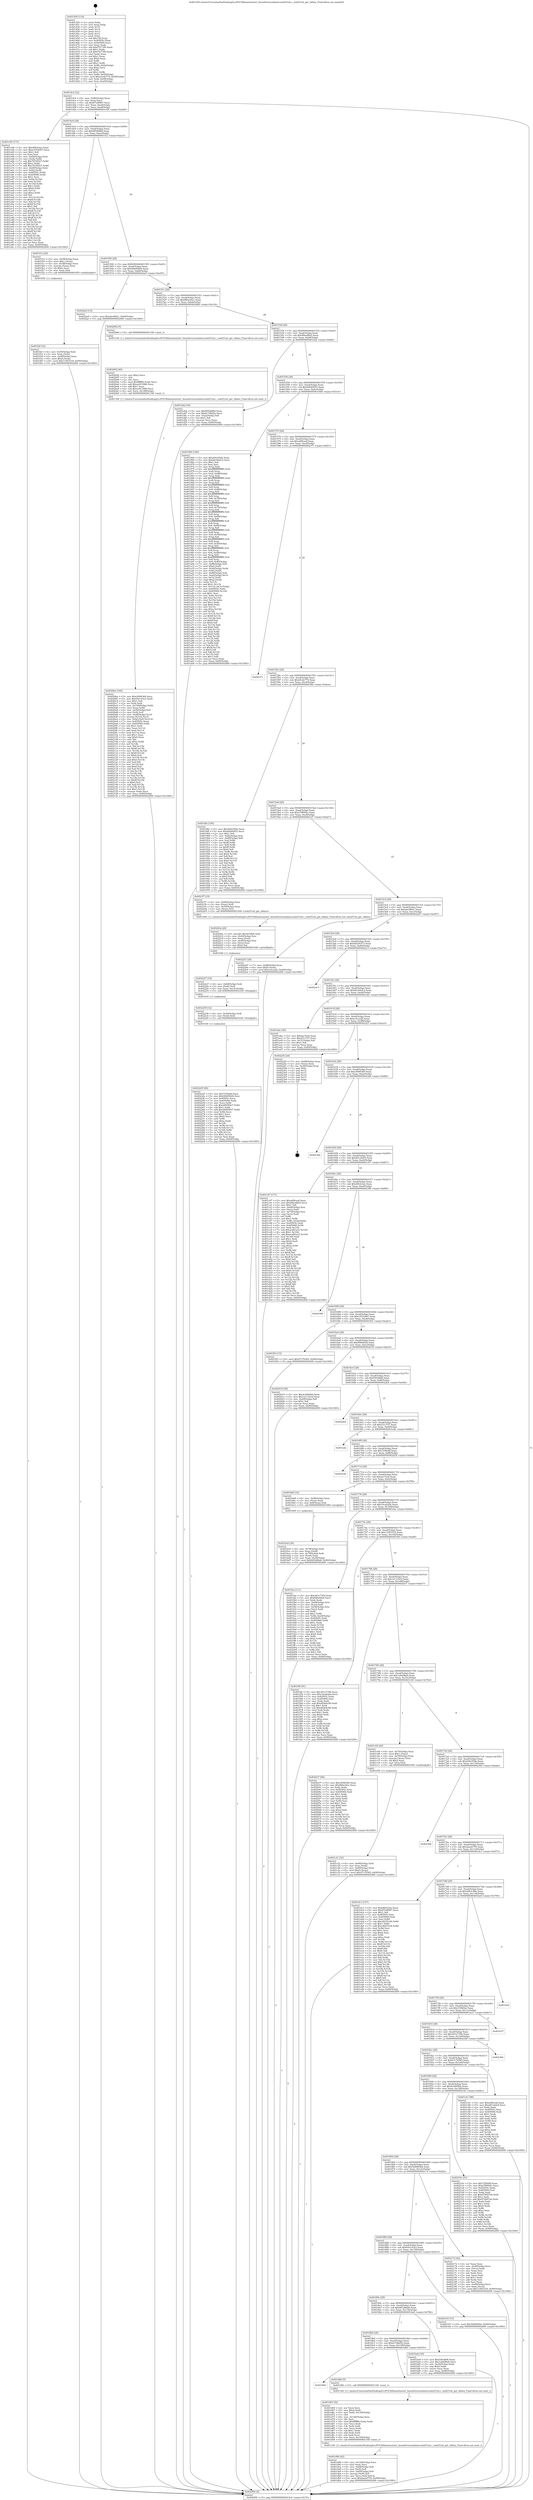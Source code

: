 digraph "0x401450" {
  label = "0x401450 (/mnt/c/Users/mathe/Desktop/tcc/POCII/binaries/extr_linuxdriversusbmiscusb251xb.c_usb251xb_get_ofdata_Final-ollvm.out::main(0))"
  labelloc = "t"
  node[shape=record]

  Entry [label="",width=0.3,height=0.3,shape=circle,fillcolor=black,style=filled]
  "0x4014c4" [label="{
     0x4014c4 [32]\l
     | [instrs]\l
     &nbsp;&nbsp;0x4014c4 \<+6\>: mov -0x90(%rbp),%eax\l
     &nbsp;&nbsp;0x4014ca \<+2\>: mov %eax,%ecx\l
     &nbsp;&nbsp;0x4014cc \<+6\>: sub $0x87e0f987,%ecx\l
     &nbsp;&nbsp;0x4014d2 \<+6\>: mov %eax,-0xa4(%rbp)\l
     &nbsp;&nbsp;0x4014d8 \<+6\>: mov %ecx,-0xa8(%rbp)\l
     &nbsp;&nbsp;0x4014de \<+6\>: je 0000000000401e56 \<main+0xa06\>\l
  }"]
  "0x401e56" [label="{
     0x401e56 [173]\l
     | [instrs]\l
     &nbsp;&nbsp;0x401e56 \<+5\>: mov $0xd6fcb3ae,%eax\l
     &nbsp;&nbsp;0x401e5b \<+5\>: mov $0xe3532907,%ecx\l
     &nbsp;&nbsp;0x401e60 \<+2\>: mov $0x1,%dl\l
     &nbsp;&nbsp;0x401e62 \<+2\>: xor %esi,%esi\l
     &nbsp;&nbsp;0x401e64 \<+4\>: mov -0x60(%rbp),%rdi\l
     &nbsp;&nbsp;0x401e68 \<+3\>: mov (%rdi),%r8d\l
     &nbsp;&nbsp;0x401e6b \<+7\>: sub $0x7819f1b7,%r8d\l
     &nbsp;&nbsp;0x401e72 \<+4\>: add $0x1,%r8d\l
     &nbsp;&nbsp;0x401e76 \<+7\>: add $0x7819f1b7,%r8d\l
     &nbsp;&nbsp;0x401e7d \<+4\>: mov -0x60(%rbp),%rdi\l
     &nbsp;&nbsp;0x401e81 \<+3\>: mov %r8d,(%rdi)\l
     &nbsp;&nbsp;0x401e84 \<+8\>: mov 0x40505c,%r8d\l
     &nbsp;&nbsp;0x401e8c \<+8\>: mov 0x405060,%r9d\l
     &nbsp;&nbsp;0x401e94 \<+3\>: sub $0x1,%esi\l
     &nbsp;&nbsp;0x401e97 \<+3\>: mov %r8d,%r10d\l
     &nbsp;&nbsp;0x401e9a \<+3\>: add %esi,%r10d\l
     &nbsp;&nbsp;0x401e9d \<+4\>: imul %r10d,%r8d\l
     &nbsp;&nbsp;0x401ea1 \<+4\>: and $0x1,%r8d\l
     &nbsp;&nbsp;0x401ea5 \<+4\>: cmp $0x0,%r8d\l
     &nbsp;&nbsp;0x401ea9 \<+4\>: sete %r11b\l
     &nbsp;&nbsp;0x401ead \<+4\>: cmp $0xa,%r9d\l
     &nbsp;&nbsp;0x401eb1 \<+3\>: setl %bl\l
     &nbsp;&nbsp;0x401eb4 \<+3\>: mov %r11b,%r14b\l
     &nbsp;&nbsp;0x401eb7 \<+4\>: xor $0xff,%r14b\l
     &nbsp;&nbsp;0x401ebb \<+3\>: mov %bl,%r15b\l
     &nbsp;&nbsp;0x401ebe \<+4\>: xor $0xff,%r15b\l
     &nbsp;&nbsp;0x401ec2 \<+3\>: xor $0x1,%dl\l
     &nbsp;&nbsp;0x401ec5 \<+3\>: mov %r14b,%r12b\l
     &nbsp;&nbsp;0x401ec8 \<+4\>: and $0xff,%r12b\l
     &nbsp;&nbsp;0x401ecc \<+3\>: and %dl,%r11b\l
     &nbsp;&nbsp;0x401ecf \<+3\>: mov %r15b,%r13b\l
     &nbsp;&nbsp;0x401ed2 \<+4\>: and $0xff,%r13b\l
     &nbsp;&nbsp;0x401ed6 \<+2\>: and %dl,%bl\l
     &nbsp;&nbsp;0x401ed8 \<+3\>: or %r11b,%r12b\l
     &nbsp;&nbsp;0x401edb \<+3\>: or %bl,%r13b\l
     &nbsp;&nbsp;0x401ede \<+3\>: xor %r13b,%r12b\l
     &nbsp;&nbsp;0x401ee1 \<+3\>: or %r15b,%r14b\l
     &nbsp;&nbsp;0x401ee4 \<+4\>: xor $0xff,%r14b\l
     &nbsp;&nbsp;0x401ee8 \<+3\>: or $0x1,%dl\l
     &nbsp;&nbsp;0x401eeb \<+3\>: and %dl,%r14b\l
     &nbsp;&nbsp;0x401eee \<+3\>: or %r14b,%r12b\l
     &nbsp;&nbsp;0x401ef1 \<+4\>: test $0x1,%r12b\l
     &nbsp;&nbsp;0x401ef5 \<+3\>: cmovne %ecx,%eax\l
     &nbsp;&nbsp;0x401ef8 \<+6\>: mov %eax,-0x90(%rbp)\l
     &nbsp;&nbsp;0x401efe \<+5\>: jmp 0000000000402490 \<main+0x1040\>\l
  }"]
  "0x4014e4" [label="{
     0x4014e4 [28]\l
     | [instrs]\l
     &nbsp;&nbsp;0x4014e4 \<+5\>: jmp 00000000004014e9 \<main+0x99\>\l
     &nbsp;&nbsp;0x4014e9 \<+6\>: mov -0xa4(%rbp),%eax\l
     &nbsp;&nbsp;0x4014ef \<+5\>: sub $0x895d0f8d,%eax\l
     &nbsp;&nbsp;0x4014f4 \<+6\>: mov %eax,-0xac(%rbp)\l
     &nbsp;&nbsp;0x4014fa \<+6\>: je 0000000000401f12 \<main+0xac2\>\l
  }"]
  Exit [label="",width=0.3,height=0.3,shape=circle,fillcolor=black,style=filled,peripheries=2]
  "0x401f12" [label="{
     0x401f12 [29]\l
     | [instrs]\l
     &nbsp;&nbsp;0x401f12 \<+4\>: mov -0x58(%rbp),%rax\l
     &nbsp;&nbsp;0x401f16 \<+6\>: movl $0x1,(%rax)\l
     &nbsp;&nbsp;0x401f1c \<+4\>: mov -0x58(%rbp),%rax\l
     &nbsp;&nbsp;0x401f20 \<+3\>: movslq (%rax),%rax\l
     &nbsp;&nbsp;0x401f23 \<+4\>: shl $0x2,%rax\l
     &nbsp;&nbsp;0x401f27 \<+3\>: mov %rax,%rdi\l
     &nbsp;&nbsp;0x401f2a \<+5\>: call 0000000000401050 \<malloc@plt\>\l
     | [calls]\l
     &nbsp;&nbsp;0x401050 \{1\} (unknown)\l
  }"]
  "0x401500" [label="{
     0x401500 [28]\l
     | [instrs]\l
     &nbsp;&nbsp;0x401500 \<+5\>: jmp 0000000000401505 \<main+0xb5\>\l
     &nbsp;&nbsp;0x401505 \<+6\>: mov -0xa4(%rbp),%eax\l
     &nbsp;&nbsp;0x40150b \<+5\>: sub $0x90b95b06,%eax\l
     &nbsp;&nbsp;0x401510 \<+6\>: mov %eax,-0xb0(%rbp)\l
     &nbsp;&nbsp;0x401516 \<+6\>: je 00000000004022a5 \<main+0xe55\>\l
  }"]
  "0x402245" [label="{
     0x402245 [96]\l
     | [instrs]\l
     &nbsp;&nbsp;0x402245 \<+5\>: mov $0x7256d4f,%eax\l
     &nbsp;&nbsp;0x40224a \<+5\>: mov $0x90b95b06,%esi\l
     &nbsp;&nbsp;0x40224f \<+7\>: mov 0x40505c,%ecx\l
     &nbsp;&nbsp;0x402256 \<+7\>: mov 0x405060,%edx\l
     &nbsp;&nbsp;0x40225d \<+3\>: mov %ecx,%r8d\l
     &nbsp;&nbsp;0x402260 \<+7\>: sub $0xd40059e7,%r8d\l
     &nbsp;&nbsp;0x402267 \<+4\>: sub $0x1,%r8d\l
     &nbsp;&nbsp;0x40226b \<+7\>: add $0xd40059e7,%r8d\l
     &nbsp;&nbsp;0x402272 \<+4\>: imul %r8d,%ecx\l
     &nbsp;&nbsp;0x402276 \<+3\>: and $0x1,%ecx\l
     &nbsp;&nbsp;0x402279 \<+3\>: cmp $0x0,%ecx\l
     &nbsp;&nbsp;0x40227c \<+4\>: sete %r9b\l
     &nbsp;&nbsp;0x402280 \<+3\>: cmp $0xa,%edx\l
     &nbsp;&nbsp;0x402283 \<+4\>: setl %r10b\l
     &nbsp;&nbsp;0x402287 \<+3\>: mov %r9b,%r11b\l
     &nbsp;&nbsp;0x40228a \<+3\>: and %r10b,%r11b\l
     &nbsp;&nbsp;0x40228d \<+3\>: xor %r10b,%r9b\l
     &nbsp;&nbsp;0x402290 \<+3\>: or %r9b,%r11b\l
     &nbsp;&nbsp;0x402293 \<+4\>: test $0x1,%r11b\l
     &nbsp;&nbsp;0x402297 \<+3\>: cmovne %esi,%eax\l
     &nbsp;&nbsp;0x40229a \<+6\>: mov %eax,-0x90(%rbp)\l
     &nbsp;&nbsp;0x4022a0 \<+5\>: jmp 0000000000402490 \<main+0x1040\>\l
  }"]
  "0x4022a5" [label="{
     0x4022a5 [15]\l
     | [instrs]\l
     &nbsp;&nbsp;0x4022a5 \<+10\>: movl $0xabc08fa1,-0x90(%rbp)\l
     &nbsp;&nbsp;0x4022af \<+5\>: jmp 0000000000402490 \<main+0x1040\>\l
  }"]
  "0x40151c" [label="{
     0x40151c [28]\l
     | [instrs]\l
     &nbsp;&nbsp;0x40151c \<+5\>: jmp 0000000000401521 \<main+0xd1\>\l
     &nbsp;&nbsp;0x401521 \<+6\>: mov -0xa4(%rbp),%eax\l
     &nbsp;&nbsp;0x401527 \<+5\>: sub $0x966a30cc,%eax\l
     &nbsp;&nbsp;0x40152c \<+6\>: mov %eax,-0xb4(%rbp)\l
     &nbsp;&nbsp;0x401532 \<+6\>: je 000000000040208d \<main+0xc3d\>\l
  }"]
  "0x402239" [label="{
     0x402239 [12]\l
     | [instrs]\l
     &nbsp;&nbsp;0x402239 \<+4\>: mov -0x50(%rbp),%rdi\l
     &nbsp;&nbsp;0x40223d \<+3\>: mov (%rdi),%rdi\l
     &nbsp;&nbsp;0x402240 \<+5\>: call 0000000000401030 \<free@plt\>\l
     | [calls]\l
     &nbsp;&nbsp;0x401030 \{1\} (unknown)\l
  }"]
  "0x40208d" [label="{
     0x40208d [5]\l
     | [instrs]\l
     &nbsp;&nbsp;0x40208d \<+5\>: call 0000000000401160 \<next_i\>\l
     | [calls]\l
     &nbsp;&nbsp;0x401160 \{1\} (/mnt/c/Users/mathe/Desktop/tcc/POCII/binaries/extr_linuxdriversusbmiscusb251xb.c_usb251xb_get_ofdata_Final-ollvm.out::next_i)\l
  }"]
  "0x401538" [label="{
     0x401538 [28]\l
     | [instrs]\l
     &nbsp;&nbsp;0x401538 \<+5\>: jmp 000000000040153d \<main+0xed\>\l
     &nbsp;&nbsp;0x40153d \<+6\>: mov -0xa4(%rbp),%eax\l
     &nbsp;&nbsp;0x401543 \<+5\>: sub $0x99aedbb5,%eax\l
     &nbsp;&nbsp;0x401548 \<+6\>: mov %eax,-0xb8(%rbp)\l
     &nbsp;&nbsp;0x40154e \<+6\>: je 0000000000401d42 \<main+0x8f2\>\l
  }"]
  "0x402227" [label="{
     0x402227 [18]\l
     | [instrs]\l
     &nbsp;&nbsp;0x402227 \<+4\>: mov -0x68(%rbp),%rdi\l
     &nbsp;&nbsp;0x40222b \<+3\>: mov (%rdi),%rdi\l
     &nbsp;&nbsp;0x40222e \<+6\>: mov %eax,-0x14c(%rbp)\l
     &nbsp;&nbsp;0x402234 \<+5\>: call 0000000000401030 \<free@plt\>\l
     | [calls]\l
     &nbsp;&nbsp;0x401030 \{1\} (unknown)\l
  }"]
  "0x401d42" [label="{
     0x401d42 [30]\l
     | [instrs]\l
     &nbsp;&nbsp;0x401d42 \<+5\>: mov $0x895d0f8d,%eax\l
     &nbsp;&nbsp;0x401d47 \<+5\>: mov $0x6c7d8d5a,%ecx\l
     &nbsp;&nbsp;0x401d4c \<+3\>: mov -0x2a(%rbp),%dl\l
     &nbsp;&nbsp;0x401d4f \<+3\>: test $0x1,%dl\l
     &nbsp;&nbsp;0x401d52 \<+3\>: cmovne %ecx,%eax\l
     &nbsp;&nbsp;0x401d55 \<+6\>: mov %eax,-0x90(%rbp)\l
     &nbsp;&nbsp;0x401d5b \<+5\>: jmp 0000000000402490 \<main+0x1040\>\l
  }"]
  "0x401554" [label="{
     0x401554 [28]\l
     | [instrs]\l
     &nbsp;&nbsp;0x401554 \<+5\>: jmp 0000000000401559 \<main+0x109\>\l
     &nbsp;&nbsp;0x401559 \<+6\>: mov -0xa4(%rbp),%eax\l
     &nbsp;&nbsp;0x40155f \<+5\>: sub $0x9d040953,%eax\l
     &nbsp;&nbsp;0x401564 \<+6\>: mov %eax,-0xbc(%rbp)\l
     &nbsp;&nbsp;0x40156a \<+6\>: je 0000000000401964 \<main+0x514\>\l
  }"]
  "0x40220a" [label="{
     0x40220a [29]\l
     | [instrs]\l
     &nbsp;&nbsp;0x40220a \<+10\>: movabs $0x4030b6,%rdi\l
     &nbsp;&nbsp;0x402214 \<+4\>: mov -0x40(%rbp),%rsi\l
     &nbsp;&nbsp;0x402218 \<+2\>: mov %eax,(%rsi)\l
     &nbsp;&nbsp;0x40221a \<+4\>: mov -0x40(%rbp),%rsi\l
     &nbsp;&nbsp;0x40221e \<+2\>: mov (%rsi),%esi\l
     &nbsp;&nbsp;0x402220 \<+2\>: mov $0x0,%al\l
     &nbsp;&nbsp;0x402222 \<+5\>: call 0000000000401040 \<printf@plt\>\l
     | [calls]\l
     &nbsp;&nbsp;0x401040 \{1\} (unknown)\l
  }"]
  "0x401964" [label="{
     0x401964 [346]\l
     | [instrs]\l
     &nbsp;&nbsp;0x401964 \<+5\>: mov $0x204c05de,%eax\l
     &nbsp;&nbsp;0x401969 \<+5\>: mov $0xbb184d12,%ecx\l
     &nbsp;&nbsp;0x40196e \<+2\>: mov $0x1,%dl\l
     &nbsp;&nbsp;0x401970 \<+2\>: xor %esi,%esi\l
     &nbsp;&nbsp;0x401972 \<+3\>: mov %rsp,%rdi\l
     &nbsp;&nbsp;0x401975 \<+4\>: add $0xfffffffffffffff0,%rdi\l
     &nbsp;&nbsp;0x401979 \<+3\>: mov %rdi,%rsp\l
     &nbsp;&nbsp;0x40197c \<+7\>: mov %rdi,-0x88(%rbp)\l
     &nbsp;&nbsp;0x401983 \<+3\>: mov %rsp,%rdi\l
     &nbsp;&nbsp;0x401986 \<+4\>: add $0xfffffffffffffff0,%rdi\l
     &nbsp;&nbsp;0x40198a \<+3\>: mov %rdi,%rsp\l
     &nbsp;&nbsp;0x40198d \<+3\>: mov %rsp,%r8\l
     &nbsp;&nbsp;0x401990 \<+4\>: add $0xfffffffffffffff0,%r8\l
     &nbsp;&nbsp;0x401994 \<+3\>: mov %r8,%rsp\l
     &nbsp;&nbsp;0x401997 \<+4\>: mov %r8,-0x80(%rbp)\l
     &nbsp;&nbsp;0x40199b \<+3\>: mov %rsp,%r8\l
     &nbsp;&nbsp;0x40199e \<+4\>: add $0xfffffffffffffff0,%r8\l
     &nbsp;&nbsp;0x4019a2 \<+3\>: mov %r8,%rsp\l
     &nbsp;&nbsp;0x4019a5 \<+4\>: mov %r8,-0x78(%rbp)\l
     &nbsp;&nbsp;0x4019a9 \<+3\>: mov %rsp,%r8\l
     &nbsp;&nbsp;0x4019ac \<+4\>: add $0xfffffffffffffff0,%r8\l
     &nbsp;&nbsp;0x4019b0 \<+3\>: mov %r8,%rsp\l
     &nbsp;&nbsp;0x4019b3 \<+4\>: mov %r8,-0x70(%rbp)\l
     &nbsp;&nbsp;0x4019b7 \<+3\>: mov %rsp,%r8\l
     &nbsp;&nbsp;0x4019ba \<+4\>: add $0xfffffffffffffff0,%r8\l
     &nbsp;&nbsp;0x4019be \<+3\>: mov %r8,%rsp\l
     &nbsp;&nbsp;0x4019c1 \<+4\>: mov %r8,-0x68(%rbp)\l
     &nbsp;&nbsp;0x4019c5 \<+3\>: mov %rsp,%r8\l
     &nbsp;&nbsp;0x4019c8 \<+4\>: add $0xfffffffffffffff0,%r8\l
     &nbsp;&nbsp;0x4019cc \<+3\>: mov %r8,%rsp\l
     &nbsp;&nbsp;0x4019cf \<+4\>: mov %r8,-0x60(%rbp)\l
     &nbsp;&nbsp;0x4019d3 \<+3\>: mov %rsp,%r8\l
     &nbsp;&nbsp;0x4019d6 \<+4\>: add $0xfffffffffffffff0,%r8\l
     &nbsp;&nbsp;0x4019da \<+3\>: mov %r8,%rsp\l
     &nbsp;&nbsp;0x4019dd \<+4\>: mov %r8,-0x58(%rbp)\l
     &nbsp;&nbsp;0x4019e1 \<+3\>: mov %rsp,%r8\l
     &nbsp;&nbsp;0x4019e4 \<+4\>: add $0xfffffffffffffff0,%r8\l
     &nbsp;&nbsp;0x4019e8 \<+3\>: mov %r8,%rsp\l
     &nbsp;&nbsp;0x4019eb \<+4\>: mov %r8,-0x50(%rbp)\l
     &nbsp;&nbsp;0x4019ef \<+3\>: mov %rsp,%r8\l
     &nbsp;&nbsp;0x4019f2 \<+4\>: add $0xfffffffffffffff0,%r8\l
     &nbsp;&nbsp;0x4019f6 \<+3\>: mov %r8,%rsp\l
     &nbsp;&nbsp;0x4019f9 \<+4\>: mov %r8,-0x48(%rbp)\l
     &nbsp;&nbsp;0x4019fd \<+3\>: mov %rsp,%r8\l
     &nbsp;&nbsp;0x401a00 \<+4\>: add $0xfffffffffffffff0,%r8\l
     &nbsp;&nbsp;0x401a04 \<+3\>: mov %r8,%rsp\l
     &nbsp;&nbsp;0x401a07 \<+4\>: mov %r8,-0x40(%rbp)\l
     &nbsp;&nbsp;0x401a0b \<+7\>: mov -0x88(%rbp),%r8\l
     &nbsp;&nbsp;0x401a12 \<+7\>: movl $0x0,(%r8)\l
     &nbsp;&nbsp;0x401a19 \<+7\>: mov -0x94(%rbp),%r9d\l
     &nbsp;&nbsp;0x401a20 \<+3\>: mov %r9d,(%rdi)\l
     &nbsp;&nbsp;0x401a23 \<+4\>: mov -0x80(%rbp),%r8\l
     &nbsp;&nbsp;0x401a27 \<+7\>: mov -0xa0(%rbp),%r10\l
     &nbsp;&nbsp;0x401a2e \<+3\>: mov %r10,(%r8)\l
     &nbsp;&nbsp;0x401a31 \<+3\>: cmpl $0x2,(%rdi)\l
     &nbsp;&nbsp;0x401a34 \<+4\>: setne %r11b\l
     &nbsp;&nbsp;0x401a38 \<+4\>: and $0x1,%r11b\l
     &nbsp;&nbsp;0x401a3c \<+4\>: mov %r11b,-0x31(%rbp)\l
     &nbsp;&nbsp;0x401a40 \<+7\>: mov 0x40505c,%ebx\l
     &nbsp;&nbsp;0x401a47 \<+8\>: mov 0x405060,%r14d\l
     &nbsp;&nbsp;0x401a4f \<+3\>: sub $0x1,%esi\l
     &nbsp;&nbsp;0x401a52 \<+3\>: mov %ebx,%r15d\l
     &nbsp;&nbsp;0x401a55 \<+3\>: add %esi,%r15d\l
     &nbsp;&nbsp;0x401a58 \<+4\>: imul %r15d,%ebx\l
     &nbsp;&nbsp;0x401a5c \<+3\>: and $0x1,%ebx\l
     &nbsp;&nbsp;0x401a5f \<+3\>: cmp $0x0,%ebx\l
     &nbsp;&nbsp;0x401a62 \<+4\>: sete %r11b\l
     &nbsp;&nbsp;0x401a66 \<+4\>: cmp $0xa,%r14d\l
     &nbsp;&nbsp;0x401a6a \<+4\>: setl %r12b\l
     &nbsp;&nbsp;0x401a6e \<+3\>: mov %r11b,%r13b\l
     &nbsp;&nbsp;0x401a71 \<+4\>: xor $0xff,%r13b\l
     &nbsp;&nbsp;0x401a75 \<+3\>: mov %r12b,%sil\l
     &nbsp;&nbsp;0x401a78 \<+4\>: xor $0xff,%sil\l
     &nbsp;&nbsp;0x401a7c \<+3\>: xor $0x0,%dl\l
     &nbsp;&nbsp;0x401a7f \<+3\>: mov %r13b,%dil\l
     &nbsp;&nbsp;0x401a82 \<+4\>: and $0x0,%dil\l
     &nbsp;&nbsp;0x401a86 \<+3\>: and %dl,%r11b\l
     &nbsp;&nbsp;0x401a89 \<+3\>: mov %sil,%r8b\l
     &nbsp;&nbsp;0x401a8c \<+4\>: and $0x0,%r8b\l
     &nbsp;&nbsp;0x401a90 \<+3\>: and %dl,%r12b\l
     &nbsp;&nbsp;0x401a93 \<+3\>: or %r11b,%dil\l
     &nbsp;&nbsp;0x401a96 \<+3\>: or %r12b,%r8b\l
     &nbsp;&nbsp;0x401a99 \<+3\>: xor %r8b,%dil\l
     &nbsp;&nbsp;0x401a9c \<+3\>: or %sil,%r13b\l
     &nbsp;&nbsp;0x401a9f \<+4\>: xor $0xff,%r13b\l
     &nbsp;&nbsp;0x401aa3 \<+3\>: or $0x0,%dl\l
     &nbsp;&nbsp;0x401aa6 \<+3\>: and %dl,%r13b\l
     &nbsp;&nbsp;0x401aa9 \<+3\>: or %r13b,%dil\l
     &nbsp;&nbsp;0x401aac \<+4\>: test $0x1,%dil\l
     &nbsp;&nbsp;0x401ab0 \<+3\>: cmovne %ecx,%eax\l
     &nbsp;&nbsp;0x401ab3 \<+6\>: mov %eax,-0x90(%rbp)\l
     &nbsp;&nbsp;0x401ab9 \<+5\>: jmp 0000000000402490 \<main+0x1040\>\l
  }"]
  "0x401570" [label="{
     0x401570 [28]\l
     | [instrs]\l
     &nbsp;&nbsp;0x401570 \<+5\>: jmp 0000000000401575 \<main+0x125\>\l
     &nbsp;&nbsp;0x401575 \<+6\>: mov -0xa4(%rbp),%eax\l
     &nbsp;&nbsp;0x40157b \<+5\>: sub $0xa4f0ceaf,%eax\l
     &nbsp;&nbsp;0x401580 \<+6\>: mov %eax,-0xc0(%rbp)\l
     &nbsp;&nbsp;0x401586 \<+6\>: je 0000000000402371 \<main+0xf21\>\l
  }"]
  "0x4020ba" [label="{
     0x4020ba [169]\l
     | [instrs]\l
     &nbsp;&nbsp;0x4020ba \<+5\>: mov $0xcf008360,%ecx\l
     &nbsp;&nbsp;0x4020bf \<+5\>: mov $0x65e143a3,%edx\l
     &nbsp;&nbsp;0x4020c4 \<+3\>: mov $0x1,%sil\l
     &nbsp;&nbsp;0x4020c7 \<+2\>: xor %edi,%edi\l
     &nbsp;&nbsp;0x4020c9 \<+7\>: mov -0x148(%rbp),%r8d\l
     &nbsp;&nbsp;0x4020d0 \<+4\>: imul %eax,%r8d\l
     &nbsp;&nbsp;0x4020d4 \<+4\>: mov -0x50(%rbp),%r9\l
     &nbsp;&nbsp;0x4020d8 \<+3\>: mov (%r9),%r9\l
     &nbsp;&nbsp;0x4020db \<+4\>: mov -0x48(%rbp),%r10\l
     &nbsp;&nbsp;0x4020df \<+3\>: movslq (%r10),%r10\l
     &nbsp;&nbsp;0x4020e2 \<+4\>: mov %r8d,(%r9,%r10,4)\l
     &nbsp;&nbsp;0x4020e6 \<+7\>: mov 0x40505c,%eax\l
     &nbsp;&nbsp;0x4020ed \<+8\>: mov 0x405060,%r8d\l
     &nbsp;&nbsp;0x4020f5 \<+3\>: sub $0x1,%edi\l
     &nbsp;&nbsp;0x4020f8 \<+3\>: mov %eax,%r11d\l
     &nbsp;&nbsp;0x4020fb \<+3\>: add %edi,%r11d\l
     &nbsp;&nbsp;0x4020fe \<+4\>: imul %r11d,%eax\l
     &nbsp;&nbsp;0x402102 \<+3\>: and $0x1,%eax\l
     &nbsp;&nbsp;0x402105 \<+3\>: cmp $0x0,%eax\l
     &nbsp;&nbsp;0x402108 \<+3\>: sete %bl\l
     &nbsp;&nbsp;0x40210b \<+4\>: cmp $0xa,%r8d\l
     &nbsp;&nbsp;0x40210f \<+4\>: setl %r14b\l
     &nbsp;&nbsp;0x402113 \<+3\>: mov %bl,%r15b\l
     &nbsp;&nbsp;0x402116 \<+4\>: xor $0xff,%r15b\l
     &nbsp;&nbsp;0x40211a \<+3\>: mov %r14b,%r12b\l
     &nbsp;&nbsp;0x40211d \<+4\>: xor $0xff,%r12b\l
     &nbsp;&nbsp;0x402121 \<+4\>: xor $0x0,%sil\l
     &nbsp;&nbsp;0x402125 \<+3\>: mov %r15b,%r13b\l
     &nbsp;&nbsp;0x402128 \<+4\>: and $0x0,%r13b\l
     &nbsp;&nbsp;0x40212c \<+3\>: and %sil,%bl\l
     &nbsp;&nbsp;0x40212f \<+3\>: mov %r12b,%al\l
     &nbsp;&nbsp;0x402132 \<+2\>: and $0x0,%al\l
     &nbsp;&nbsp;0x402134 \<+3\>: and %sil,%r14b\l
     &nbsp;&nbsp;0x402137 \<+3\>: or %bl,%r13b\l
     &nbsp;&nbsp;0x40213a \<+3\>: or %r14b,%al\l
     &nbsp;&nbsp;0x40213d \<+3\>: xor %al,%r13b\l
     &nbsp;&nbsp;0x402140 \<+3\>: or %r12b,%r15b\l
     &nbsp;&nbsp;0x402143 \<+4\>: xor $0xff,%r15b\l
     &nbsp;&nbsp;0x402147 \<+4\>: or $0x0,%sil\l
     &nbsp;&nbsp;0x40214b \<+3\>: and %sil,%r15b\l
     &nbsp;&nbsp;0x40214e \<+3\>: or %r15b,%r13b\l
     &nbsp;&nbsp;0x402151 \<+4\>: test $0x1,%r13b\l
     &nbsp;&nbsp;0x402155 \<+3\>: cmovne %edx,%ecx\l
     &nbsp;&nbsp;0x402158 \<+6\>: mov %ecx,-0x90(%rbp)\l
     &nbsp;&nbsp;0x40215e \<+5\>: jmp 0000000000402490 \<main+0x1040\>\l
  }"]
  "0x402371" [label="{
     0x402371\l
  }", style=dashed]
  "0x40158c" [label="{
     0x40158c [28]\l
     | [instrs]\l
     &nbsp;&nbsp;0x40158c \<+5\>: jmp 0000000000401591 \<main+0x141\>\l
     &nbsp;&nbsp;0x401591 \<+6\>: mov -0xa4(%rbp),%eax\l
     &nbsp;&nbsp;0x401597 \<+5\>: sub $0xa5cde774,%eax\l
     &nbsp;&nbsp;0x40159c \<+6\>: mov %eax,-0xc4(%rbp)\l
     &nbsp;&nbsp;0x4015a2 \<+6\>: je 00000000004018fa \<main+0x4aa\>\l
  }"]
  "0x402092" [label="{
     0x402092 [40]\l
     | [instrs]\l
     &nbsp;&nbsp;0x402092 \<+5\>: mov $0x2,%ecx\l
     &nbsp;&nbsp;0x402097 \<+1\>: cltd\l
     &nbsp;&nbsp;0x402098 \<+2\>: idiv %ecx\l
     &nbsp;&nbsp;0x40209a \<+6\>: imul $0xfffffffe,%edx,%ecx\l
     &nbsp;&nbsp;0x4020a0 \<+6\>: add $0xee913980,%ecx\l
     &nbsp;&nbsp;0x4020a6 \<+3\>: add $0x1,%ecx\l
     &nbsp;&nbsp;0x4020a9 \<+6\>: sub $0xee913980,%ecx\l
     &nbsp;&nbsp;0x4020af \<+6\>: mov %ecx,-0x148(%rbp)\l
     &nbsp;&nbsp;0x4020b5 \<+5\>: call 0000000000401160 \<next_i\>\l
     | [calls]\l
     &nbsp;&nbsp;0x401160 \{1\} (/mnt/c/Users/mathe/Desktop/tcc/POCII/binaries/extr_linuxdriversusbmiscusb251xb.c_usb251xb_get_ofdata_Final-ollvm.out::next_i)\l
  }"]
  "0x4018fa" [label="{
     0x4018fa [106]\l
     | [instrs]\l
     &nbsp;&nbsp;0x4018fa \<+5\>: mov $0x204c05de,%eax\l
     &nbsp;&nbsp;0x4018ff \<+5\>: mov $0x9d040953,%ecx\l
     &nbsp;&nbsp;0x401904 \<+2\>: mov $0x1,%dl\l
     &nbsp;&nbsp;0x401906 \<+7\>: mov -0x8a(%rbp),%sil\l
     &nbsp;&nbsp;0x40190d \<+7\>: mov -0x89(%rbp),%dil\l
     &nbsp;&nbsp;0x401914 \<+3\>: mov %sil,%r8b\l
     &nbsp;&nbsp;0x401917 \<+4\>: xor $0xff,%r8b\l
     &nbsp;&nbsp;0x40191b \<+3\>: mov %dil,%r9b\l
     &nbsp;&nbsp;0x40191e \<+4\>: xor $0xff,%r9b\l
     &nbsp;&nbsp;0x401922 \<+3\>: xor $0x0,%dl\l
     &nbsp;&nbsp;0x401925 \<+3\>: mov %r8b,%r10b\l
     &nbsp;&nbsp;0x401928 \<+4\>: and $0x0,%r10b\l
     &nbsp;&nbsp;0x40192c \<+3\>: and %dl,%sil\l
     &nbsp;&nbsp;0x40192f \<+3\>: mov %r9b,%r11b\l
     &nbsp;&nbsp;0x401932 \<+4\>: and $0x0,%r11b\l
     &nbsp;&nbsp;0x401936 \<+3\>: and %dl,%dil\l
     &nbsp;&nbsp;0x401939 \<+3\>: or %sil,%r10b\l
     &nbsp;&nbsp;0x40193c \<+3\>: or %dil,%r11b\l
     &nbsp;&nbsp;0x40193f \<+3\>: xor %r11b,%r10b\l
     &nbsp;&nbsp;0x401942 \<+3\>: or %r9b,%r8b\l
     &nbsp;&nbsp;0x401945 \<+4\>: xor $0xff,%r8b\l
     &nbsp;&nbsp;0x401949 \<+3\>: or $0x0,%dl\l
     &nbsp;&nbsp;0x40194c \<+3\>: and %dl,%r8b\l
     &nbsp;&nbsp;0x40194f \<+3\>: or %r8b,%r10b\l
     &nbsp;&nbsp;0x401952 \<+4\>: test $0x1,%r10b\l
     &nbsp;&nbsp;0x401956 \<+3\>: cmovne %ecx,%eax\l
     &nbsp;&nbsp;0x401959 \<+6\>: mov %eax,-0x90(%rbp)\l
     &nbsp;&nbsp;0x40195f \<+5\>: jmp 0000000000402490 \<main+0x1040\>\l
  }"]
  "0x4015a8" [label="{
     0x4015a8 [28]\l
     | [instrs]\l
     &nbsp;&nbsp;0x4015a8 \<+5\>: jmp 00000000004015ad \<main+0x15d\>\l
     &nbsp;&nbsp;0x4015ad \<+6\>: mov -0xa4(%rbp),%eax\l
     &nbsp;&nbsp;0x4015b3 \<+5\>: sub $0xa78f494c,%eax\l
     &nbsp;&nbsp;0x4015b8 \<+6\>: mov %eax,-0xc8(%rbp)\l
     &nbsp;&nbsp;0x4015be \<+6\>: je 00000000004021f7 \<main+0xda7\>\l
  }"]
  "0x402490" [label="{
     0x402490 [5]\l
     | [instrs]\l
     &nbsp;&nbsp;0x402490 \<+5\>: jmp 00000000004014c4 \<main+0x74\>\l
  }"]
  "0x401450" [label="{
     0x401450 [116]\l
     | [instrs]\l
     &nbsp;&nbsp;0x401450 \<+1\>: push %rbp\l
     &nbsp;&nbsp;0x401451 \<+3\>: mov %rsp,%rbp\l
     &nbsp;&nbsp;0x401454 \<+2\>: push %r15\l
     &nbsp;&nbsp;0x401456 \<+2\>: push %r14\l
     &nbsp;&nbsp;0x401458 \<+2\>: push %r13\l
     &nbsp;&nbsp;0x40145a \<+2\>: push %r12\l
     &nbsp;&nbsp;0x40145c \<+1\>: push %rbx\l
     &nbsp;&nbsp;0x40145d \<+7\>: sub $0x158,%rsp\l
     &nbsp;&nbsp;0x401464 \<+7\>: mov 0x40505c,%eax\l
     &nbsp;&nbsp;0x40146b \<+7\>: mov 0x405060,%ecx\l
     &nbsp;&nbsp;0x401472 \<+2\>: mov %eax,%edx\l
     &nbsp;&nbsp;0x401474 \<+6\>: add $0xf7fc73f9,%edx\l
     &nbsp;&nbsp;0x40147a \<+3\>: sub $0x1,%edx\l
     &nbsp;&nbsp;0x40147d \<+6\>: sub $0xf7fc73f9,%edx\l
     &nbsp;&nbsp;0x401483 \<+3\>: imul %edx,%eax\l
     &nbsp;&nbsp;0x401486 \<+3\>: and $0x1,%eax\l
     &nbsp;&nbsp;0x401489 \<+3\>: cmp $0x0,%eax\l
     &nbsp;&nbsp;0x40148c \<+4\>: sete %r8b\l
     &nbsp;&nbsp;0x401490 \<+4\>: and $0x1,%r8b\l
     &nbsp;&nbsp;0x401494 \<+7\>: mov %r8b,-0x8a(%rbp)\l
     &nbsp;&nbsp;0x40149b \<+3\>: cmp $0xa,%ecx\l
     &nbsp;&nbsp;0x40149e \<+4\>: setl %r8b\l
     &nbsp;&nbsp;0x4014a2 \<+4\>: and $0x1,%r8b\l
     &nbsp;&nbsp;0x4014a6 \<+7\>: mov %r8b,-0x89(%rbp)\l
     &nbsp;&nbsp;0x4014ad \<+10\>: movl $0xa5cde774,-0x90(%rbp)\l
     &nbsp;&nbsp;0x4014b7 \<+6\>: mov %edi,-0x94(%rbp)\l
     &nbsp;&nbsp;0x4014bd \<+7\>: mov %rsi,-0xa0(%rbp)\l
  }"]
  "0x401f2f" [label="{
     0x401f2f [32]\l
     | [instrs]\l
     &nbsp;&nbsp;0x401f2f \<+4\>: mov -0x50(%rbp),%rdi\l
     &nbsp;&nbsp;0x401f33 \<+3\>: mov %rax,(%rdi)\l
     &nbsp;&nbsp;0x401f36 \<+4\>: mov -0x48(%rbp),%rax\l
     &nbsp;&nbsp;0x401f3a \<+6\>: movl $0x0,(%rax)\l
     &nbsp;&nbsp;0x401f40 \<+10\>: movl $0x11903318,-0x90(%rbp)\l
     &nbsp;&nbsp;0x401f4a \<+5\>: jmp 0000000000402490 \<main+0x1040\>\l
  }"]
  "0x401d99" [label="{
     0x401d99 [42]\l
     | [instrs]\l
     &nbsp;&nbsp;0x401d99 \<+6\>: mov -0x144(%rbp),%ecx\l
     &nbsp;&nbsp;0x401d9f \<+3\>: imul %eax,%ecx\l
     &nbsp;&nbsp;0x401da2 \<+4\>: mov -0x68(%rbp),%r8\l
     &nbsp;&nbsp;0x401da6 \<+3\>: mov (%r8),%r8\l
     &nbsp;&nbsp;0x401da9 \<+4\>: mov -0x60(%rbp),%r9\l
     &nbsp;&nbsp;0x401dad \<+3\>: movslq (%r9),%r9\l
     &nbsp;&nbsp;0x401db0 \<+4\>: mov %ecx,(%r8,%r9,4)\l
     &nbsp;&nbsp;0x401db4 \<+10\>: movl $0x2aee6755,-0x90(%rbp)\l
     &nbsp;&nbsp;0x401dbe \<+5\>: jmp 0000000000402490 \<main+0x1040\>\l
  }"]
  "0x4021f7" [label="{
     0x4021f7 [19]\l
     | [instrs]\l
     &nbsp;&nbsp;0x4021f7 \<+4\>: mov -0x68(%rbp),%rax\l
     &nbsp;&nbsp;0x4021fb \<+3\>: mov (%rax),%rdi\l
     &nbsp;&nbsp;0x4021fe \<+4\>: mov -0x50(%rbp),%rax\l
     &nbsp;&nbsp;0x402202 \<+3\>: mov (%rax),%rsi\l
     &nbsp;&nbsp;0x402205 \<+5\>: call 0000000000401440 \<usb251xb_get_ofdata\>\l
     | [calls]\l
     &nbsp;&nbsp;0x401440 \{1\} (/mnt/c/Users/mathe/Desktop/tcc/POCII/binaries/extr_linuxdriversusbmiscusb251xb.c_usb251xb_get_ofdata_Final-ollvm.out::usb251xb_get_ofdata)\l
  }"]
  "0x4015c4" [label="{
     0x4015c4 [28]\l
     | [instrs]\l
     &nbsp;&nbsp;0x4015c4 \<+5\>: jmp 00000000004015c9 \<main+0x179\>\l
     &nbsp;&nbsp;0x4015c9 \<+6\>: mov -0xa4(%rbp),%eax\l
     &nbsp;&nbsp;0x4015cf \<+5\>: sub $0xabc08fa1,%eax\l
     &nbsp;&nbsp;0x4015d4 \<+6\>: mov %eax,-0xcc(%rbp)\l
     &nbsp;&nbsp;0x4015da \<+6\>: je 00000000004022d7 \<main+0xe87\>\l
  }"]
  "0x401d65" [label="{
     0x401d65 [52]\l
     | [instrs]\l
     &nbsp;&nbsp;0x401d65 \<+2\>: xor %ecx,%ecx\l
     &nbsp;&nbsp;0x401d67 \<+5\>: mov $0x2,%edx\l
     &nbsp;&nbsp;0x401d6c \<+6\>: mov %edx,-0x140(%rbp)\l
     &nbsp;&nbsp;0x401d72 \<+1\>: cltd\l
     &nbsp;&nbsp;0x401d73 \<+6\>: mov -0x140(%rbp),%esi\l
     &nbsp;&nbsp;0x401d79 \<+2\>: idiv %esi\l
     &nbsp;&nbsp;0x401d7b \<+6\>: imul $0xfffffffe,%edx,%edx\l
     &nbsp;&nbsp;0x401d81 \<+2\>: mov %ecx,%edi\l
     &nbsp;&nbsp;0x401d83 \<+2\>: sub %edx,%edi\l
     &nbsp;&nbsp;0x401d85 \<+2\>: mov %ecx,%edx\l
     &nbsp;&nbsp;0x401d87 \<+3\>: sub $0x1,%edx\l
     &nbsp;&nbsp;0x401d8a \<+2\>: add %edx,%edi\l
     &nbsp;&nbsp;0x401d8c \<+2\>: sub %edi,%ecx\l
     &nbsp;&nbsp;0x401d8e \<+6\>: mov %ecx,-0x144(%rbp)\l
     &nbsp;&nbsp;0x401d94 \<+5\>: call 0000000000401160 \<next_i\>\l
     | [calls]\l
     &nbsp;&nbsp;0x401160 \{1\} (/mnt/c/Users/mathe/Desktop/tcc/POCII/binaries/extr_linuxdriversusbmiscusb251xb.c_usb251xb_get_ofdata_Final-ollvm.out::next_i)\l
  }"]
  "0x4022d7" [label="{
     0x4022d7 [28]\l
     | [instrs]\l
     &nbsp;&nbsp;0x4022d7 \<+7\>: mov -0x88(%rbp),%rax\l
     &nbsp;&nbsp;0x4022de \<+6\>: movl $0x0,(%rax)\l
     &nbsp;&nbsp;0x4022e4 \<+10\>: movl $0xccfcca2b,-0x90(%rbp)\l
     &nbsp;&nbsp;0x4022ee \<+5\>: jmp 0000000000402490 \<main+0x1040\>\l
  }"]
  "0x4015e0" [label="{
     0x4015e0 [28]\l
     | [instrs]\l
     &nbsp;&nbsp;0x4015e0 \<+5\>: jmp 00000000004015e5 \<main+0x195\>\l
     &nbsp;&nbsp;0x4015e5 \<+6\>: mov -0xa4(%rbp),%eax\l
     &nbsp;&nbsp;0x4015eb \<+5\>: sub $0xb9254373,%eax\l
     &nbsp;&nbsp;0x4015f0 \<+6\>: mov %eax,-0xd0(%rbp)\l
     &nbsp;&nbsp;0x4015f6 \<+6\>: je 00000000004022c3 \<main+0xe73\>\l
  }"]
  "0x4018d4" [label="{
     0x4018d4\l
  }", style=dashed]
  "0x4022c3" [label="{
     0x4022c3\l
  }", style=dashed]
  "0x4015fc" [label="{
     0x4015fc [28]\l
     | [instrs]\l
     &nbsp;&nbsp;0x4015fc \<+5\>: jmp 0000000000401601 \<main+0x1b1\>\l
     &nbsp;&nbsp;0x401601 \<+6\>: mov -0xa4(%rbp),%eax\l
     &nbsp;&nbsp;0x401607 \<+5\>: sub $0xbb184d12,%eax\l
     &nbsp;&nbsp;0x40160c \<+6\>: mov %eax,-0xd4(%rbp)\l
     &nbsp;&nbsp;0x401612 \<+6\>: je 0000000000401abe \<main+0x66e\>\l
  }"]
  "0x401d60" [label="{
     0x401d60 [5]\l
     | [instrs]\l
     &nbsp;&nbsp;0x401d60 \<+5\>: call 0000000000401160 \<next_i\>\l
     | [calls]\l
     &nbsp;&nbsp;0x401160 \{1\} (/mnt/c/Users/mathe/Desktop/tcc/POCII/binaries/extr_linuxdriversusbmiscusb251xb.c_usb251xb_get_ofdata_Final-ollvm.out::next_i)\l
  }"]
  "0x401abe" [label="{
     0x401abe [30]\l
     | [instrs]\l
     &nbsp;&nbsp;0x401abe \<+5\>: mov $0xaac7ee4,%eax\l
     &nbsp;&nbsp;0x401ac3 \<+5\>: mov $0x25137f7,%ecx\l
     &nbsp;&nbsp;0x401ac8 \<+3\>: mov -0x31(%rbp),%dl\l
     &nbsp;&nbsp;0x401acb \<+3\>: test $0x1,%dl\l
     &nbsp;&nbsp;0x401ace \<+3\>: cmovne %ecx,%eax\l
     &nbsp;&nbsp;0x401ad1 \<+6\>: mov %eax,-0x90(%rbp)\l
     &nbsp;&nbsp;0x401ad7 \<+5\>: jmp 0000000000402490 \<main+0x1040\>\l
  }"]
  "0x401618" [label="{
     0x401618 [28]\l
     | [instrs]\l
     &nbsp;&nbsp;0x401618 \<+5\>: jmp 000000000040161d \<main+0x1cd\>\l
     &nbsp;&nbsp;0x40161d \<+6\>: mov -0xa4(%rbp),%eax\l
     &nbsp;&nbsp;0x401623 \<+5\>: sub $0xccfcca2b,%eax\l
     &nbsp;&nbsp;0x401628 \<+6\>: mov %eax,-0xd8(%rbp)\l
     &nbsp;&nbsp;0x40162e \<+6\>: je 00000000004022f3 \<main+0xea3\>\l
  }"]
  "0x401c21" [label="{
     0x401c21 [32]\l
     | [instrs]\l
     &nbsp;&nbsp;0x401c21 \<+4\>: mov -0x68(%rbp),%rdi\l
     &nbsp;&nbsp;0x401c25 \<+3\>: mov %rax,(%rdi)\l
     &nbsp;&nbsp;0x401c28 \<+4\>: mov -0x60(%rbp),%rax\l
     &nbsp;&nbsp;0x401c2c \<+6\>: movl $0x0,(%rax)\l
     &nbsp;&nbsp;0x401c32 \<+10\>: movl $0x47c7b565,-0x90(%rbp)\l
     &nbsp;&nbsp;0x401c3c \<+5\>: jmp 0000000000402490 \<main+0x1040\>\l
  }"]
  "0x4022f3" [label="{
     0x4022f3 [24]\l
     | [instrs]\l
     &nbsp;&nbsp;0x4022f3 \<+7\>: mov -0x88(%rbp),%rax\l
     &nbsp;&nbsp;0x4022fa \<+2\>: mov (%rax),%eax\l
     &nbsp;&nbsp;0x4022fc \<+4\>: lea -0x28(%rbp),%rsp\l
     &nbsp;&nbsp;0x402300 \<+1\>: pop %rbx\l
     &nbsp;&nbsp;0x402301 \<+2\>: pop %r12\l
     &nbsp;&nbsp;0x402303 \<+2\>: pop %r13\l
     &nbsp;&nbsp;0x402305 \<+2\>: pop %r14\l
     &nbsp;&nbsp;0x402307 \<+2\>: pop %r15\l
     &nbsp;&nbsp;0x402309 \<+1\>: pop %rbp\l
     &nbsp;&nbsp;0x40230a \<+1\>: ret\l
  }"]
  "0x401634" [label="{
     0x401634 [28]\l
     | [instrs]\l
     &nbsp;&nbsp;0x401634 \<+5\>: jmp 0000000000401639 \<main+0x1e9\>\l
     &nbsp;&nbsp;0x401639 \<+6\>: mov -0xa4(%rbp),%eax\l
     &nbsp;&nbsp;0x40163f \<+5\>: sub $0xcf008360,%eax\l
     &nbsp;&nbsp;0x401644 \<+6\>: mov %eax,-0xdc(%rbp)\l
     &nbsp;&nbsp;0x40164a \<+6\>: je 00000000004023dd \<main+0xf8d\>\l
  }"]
  "0x4018b8" [label="{
     0x4018b8 [28]\l
     | [instrs]\l
     &nbsp;&nbsp;0x4018b8 \<+5\>: jmp 00000000004018bd \<main+0x46d\>\l
     &nbsp;&nbsp;0x4018bd \<+6\>: mov -0xa4(%rbp),%eax\l
     &nbsp;&nbsp;0x4018c3 \<+5\>: sub $0x6c7d8d5a,%eax\l
     &nbsp;&nbsp;0x4018c8 \<+6\>: mov %eax,-0x138(%rbp)\l
     &nbsp;&nbsp;0x4018ce \<+6\>: je 0000000000401d60 \<main+0x910\>\l
  }"]
  "0x4023dd" [label="{
     0x4023dd\l
  }", style=dashed]
  "0x401650" [label="{
     0x401650 [28]\l
     | [instrs]\l
     &nbsp;&nbsp;0x401650 \<+5\>: jmp 0000000000401655 \<main+0x205\>\l
     &nbsp;&nbsp;0x401655 \<+6\>: mov -0xa4(%rbp),%eax\l
     &nbsp;&nbsp;0x40165b \<+5\>: sub $0xd01c6dc6,%eax\l
     &nbsp;&nbsp;0x401660 \<+6\>: mov %eax,-0xe0(%rbp)\l
     &nbsp;&nbsp;0x401666 \<+6\>: je 0000000000401c97 \<main+0x847\>\l
  }"]
  "0x401be6" [label="{
     0x401be6 [30]\l
     | [instrs]\l
     &nbsp;&nbsp;0x401be6 \<+5\>: mov $0xf383dbf6,%eax\l
     &nbsp;&nbsp;0x401beb \<+5\>: mov $0x1abb98a0,%ecx\l
     &nbsp;&nbsp;0x401bf0 \<+3\>: mov -0x30(%rbp),%edx\l
     &nbsp;&nbsp;0x401bf3 \<+3\>: cmp $0x0,%edx\l
     &nbsp;&nbsp;0x401bf6 \<+3\>: cmove %ecx,%eax\l
     &nbsp;&nbsp;0x401bf9 \<+6\>: mov %eax,-0x90(%rbp)\l
     &nbsp;&nbsp;0x401bff \<+5\>: jmp 0000000000402490 \<main+0x1040\>\l
  }"]
  "0x401c97" [label="{
     0x401c97 [171]\l
     | [instrs]\l
     &nbsp;&nbsp;0x401c97 \<+5\>: mov $0xa4f0ceaf,%eax\l
     &nbsp;&nbsp;0x401c9c \<+5\>: mov $0x99aedbb5,%ecx\l
     &nbsp;&nbsp;0x401ca1 \<+2\>: mov $0x1,%dl\l
     &nbsp;&nbsp;0x401ca3 \<+4\>: mov -0x60(%rbp),%rsi\l
     &nbsp;&nbsp;0x401ca7 \<+2\>: mov (%rsi),%edi\l
     &nbsp;&nbsp;0x401ca9 \<+4\>: mov -0x70(%rbp),%rsi\l
     &nbsp;&nbsp;0x401cad \<+2\>: cmp (%rsi),%edi\l
     &nbsp;&nbsp;0x401caf \<+4\>: setl %r8b\l
     &nbsp;&nbsp;0x401cb3 \<+4\>: and $0x1,%r8b\l
     &nbsp;&nbsp;0x401cb7 \<+4\>: mov %r8b,-0x2a(%rbp)\l
     &nbsp;&nbsp;0x401cbb \<+7\>: mov 0x40505c,%edi\l
     &nbsp;&nbsp;0x401cc2 \<+8\>: mov 0x405060,%r9d\l
     &nbsp;&nbsp;0x401cca \<+3\>: mov %edi,%r10d\l
     &nbsp;&nbsp;0x401ccd \<+7\>: sub $0xacd81ac5,%r10d\l
     &nbsp;&nbsp;0x401cd4 \<+4\>: sub $0x1,%r10d\l
     &nbsp;&nbsp;0x401cd8 \<+7\>: add $0xacd81ac5,%r10d\l
     &nbsp;&nbsp;0x401cdf \<+4\>: imul %r10d,%edi\l
     &nbsp;&nbsp;0x401ce3 \<+3\>: and $0x1,%edi\l
     &nbsp;&nbsp;0x401ce6 \<+3\>: cmp $0x0,%edi\l
     &nbsp;&nbsp;0x401ce9 \<+4\>: sete %r8b\l
     &nbsp;&nbsp;0x401ced \<+4\>: cmp $0xa,%r9d\l
     &nbsp;&nbsp;0x401cf1 \<+4\>: setl %r11b\l
     &nbsp;&nbsp;0x401cf5 \<+3\>: mov %r8b,%bl\l
     &nbsp;&nbsp;0x401cf8 \<+3\>: xor $0xff,%bl\l
     &nbsp;&nbsp;0x401cfb \<+3\>: mov %r11b,%r14b\l
     &nbsp;&nbsp;0x401cfe \<+4\>: xor $0xff,%r14b\l
     &nbsp;&nbsp;0x401d02 \<+3\>: xor $0x0,%dl\l
     &nbsp;&nbsp;0x401d05 \<+3\>: mov %bl,%r15b\l
     &nbsp;&nbsp;0x401d08 \<+4\>: and $0x0,%r15b\l
     &nbsp;&nbsp;0x401d0c \<+3\>: and %dl,%r8b\l
     &nbsp;&nbsp;0x401d0f \<+3\>: mov %r14b,%r12b\l
     &nbsp;&nbsp;0x401d12 \<+4\>: and $0x0,%r12b\l
     &nbsp;&nbsp;0x401d16 \<+3\>: and %dl,%r11b\l
     &nbsp;&nbsp;0x401d19 \<+3\>: or %r8b,%r15b\l
     &nbsp;&nbsp;0x401d1c \<+3\>: or %r11b,%r12b\l
     &nbsp;&nbsp;0x401d1f \<+3\>: xor %r12b,%r15b\l
     &nbsp;&nbsp;0x401d22 \<+3\>: or %r14b,%bl\l
     &nbsp;&nbsp;0x401d25 \<+3\>: xor $0xff,%bl\l
     &nbsp;&nbsp;0x401d28 \<+3\>: or $0x0,%dl\l
     &nbsp;&nbsp;0x401d2b \<+2\>: and %dl,%bl\l
     &nbsp;&nbsp;0x401d2d \<+3\>: or %bl,%r15b\l
     &nbsp;&nbsp;0x401d30 \<+4\>: test $0x1,%r15b\l
     &nbsp;&nbsp;0x401d34 \<+3\>: cmovne %ecx,%eax\l
     &nbsp;&nbsp;0x401d37 \<+6\>: mov %eax,-0x90(%rbp)\l
     &nbsp;&nbsp;0x401d3d \<+5\>: jmp 0000000000402490 \<main+0x1040\>\l
  }"]
  "0x40166c" [label="{
     0x40166c [28]\l
     | [instrs]\l
     &nbsp;&nbsp;0x40166c \<+5\>: jmp 0000000000401671 \<main+0x221\>\l
     &nbsp;&nbsp;0x401671 \<+6\>: mov -0xa4(%rbp),%eax\l
     &nbsp;&nbsp;0x401677 \<+5\>: sub $0xd6fcb3ae,%eax\l
     &nbsp;&nbsp;0x40167c \<+6\>: mov %eax,-0xe4(%rbp)\l
     &nbsp;&nbsp;0x401682 \<+6\>: je 0000000000402396 \<main+0xf46\>\l
  }"]
  "0x40189c" [label="{
     0x40189c [28]\l
     | [instrs]\l
     &nbsp;&nbsp;0x40189c \<+5\>: jmp 00000000004018a1 \<main+0x451\>\l
     &nbsp;&nbsp;0x4018a1 \<+6\>: mov -0xa4(%rbp),%eax\l
     &nbsp;&nbsp;0x4018a7 \<+5\>: sub $0x683286a8,%eax\l
     &nbsp;&nbsp;0x4018ac \<+6\>: mov %eax,-0x134(%rbp)\l
     &nbsp;&nbsp;0x4018b2 \<+6\>: je 0000000000401be6 \<main+0x796\>\l
  }"]
  "0x402396" [label="{
     0x402396\l
  }", style=dashed]
  "0x401688" [label="{
     0x401688 [28]\l
     | [instrs]\l
     &nbsp;&nbsp;0x401688 \<+5\>: jmp 000000000040168d \<main+0x23d\>\l
     &nbsp;&nbsp;0x40168d \<+6\>: mov -0xa4(%rbp),%eax\l
     &nbsp;&nbsp;0x401693 \<+5\>: sub $0xe3532907,%eax\l
     &nbsp;&nbsp;0x401698 \<+6\>: mov %eax,-0xe8(%rbp)\l
     &nbsp;&nbsp;0x40169e \<+6\>: je 0000000000401f03 \<main+0xab3\>\l
  }"]
  "0x402163" [label="{
     0x402163 [15]\l
     | [instrs]\l
     &nbsp;&nbsp;0x402163 \<+10\>: movl $0x5d4885b4,-0x90(%rbp)\l
     &nbsp;&nbsp;0x40216d \<+5\>: jmp 0000000000402490 \<main+0x1040\>\l
  }"]
  "0x401f03" [label="{
     0x401f03 [15]\l
     | [instrs]\l
     &nbsp;&nbsp;0x401f03 \<+10\>: movl $0x47c7b565,-0x90(%rbp)\l
     &nbsp;&nbsp;0x401f0d \<+5\>: jmp 0000000000402490 \<main+0x1040\>\l
  }"]
  "0x4016a4" [label="{
     0x4016a4 [28]\l
     | [instrs]\l
     &nbsp;&nbsp;0x4016a4 \<+5\>: jmp 00000000004016a9 \<main+0x259\>\l
     &nbsp;&nbsp;0x4016a9 \<+6\>: mov -0xa4(%rbp),%eax\l
     &nbsp;&nbsp;0x4016af \<+5\>: sub $0xf084d024,%eax\l
     &nbsp;&nbsp;0x4016b4 \<+6\>: mov %eax,-0xec(%rbp)\l
     &nbsp;&nbsp;0x4016ba \<+6\>: je 0000000000402019 \<main+0xbc9\>\l
  }"]
  "0x401880" [label="{
     0x401880 [28]\l
     | [instrs]\l
     &nbsp;&nbsp;0x401880 \<+5\>: jmp 0000000000401885 \<main+0x435\>\l
     &nbsp;&nbsp;0x401885 \<+6\>: mov -0xa4(%rbp),%eax\l
     &nbsp;&nbsp;0x40188b \<+5\>: sub $0x65e143a3,%eax\l
     &nbsp;&nbsp;0x401890 \<+6\>: mov %eax,-0x130(%rbp)\l
     &nbsp;&nbsp;0x401896 \<+6\>: je 0000000000402163 \<main+0xd13\>\l
  }"]
  "0x402019" [label="{
     0x402019 [30]\l
     | [instrs]\l
     &nbsp;&nbsp;0x402019 \<+5\>: mov $0x4c4694bb,%eax\l
     &nbsp;&nbsp;0x40201e \<+5\>: mov $0x1a111b1d,%ecx\l
     &nbsp;&nbsp;0x402023 \<+3\>: mov -0x29(%rbp),%dl\l
     &nbsp;&nbsp;0x402026 \<+3\>: test $0x1,%dl\l
     &nbsp;&nbsp;0x402029 \<+3\>: cmovne %ecx,%eax\l
     &nbsp;&nbsp;0x40202c \<+6\>: mov %eax,-0x90(%rbp)\l
     &nbsp;&nbsp;0x402032 \<+5\>: jmp 0000000000402490 \<main+0x1040\>\l
  }"]
  "0x4016c0" [label="{
     0x4016c0 [28]\l
     | [instrs]\l
     &nbsp;&nbsp;0x4016c0 \<+5\>: jmp 00000000004016c5 \<main+0x275\>\l
     &nbsp;&nbsp;0x4016c5 \<+6\>: mov -0xa4(%rbp),%eax\l
     &nbsp;&nbsp;0x4016cb \<+5\>: sub $0xf383dbf6,%eax\l
     &nbsp;&nbsp;0x4016d0 \<+6\>: mov %eax,-0xf0(%rbp)\l
     &nbsp;&nbsp;0x4016d6 \<+6\>: je 00000000004022b4 \<main+0xe64\>\l
  }"]
  "0x402172" [label="{
     0x402172 [42]\l
     | [instrs]\l
     &nbsp;&nbsp;0x402172 \<+2\>: xor %eax,%eax\l
     &nbsp;&nbsp;0x402174 \<+4\>: mov -0x48(%rbp),%rcx\l
     &nbsp;&nbsp;0x402178 \<+2\>: mov (%rcx),%edx\l
     &nbsp;&nbsp;0x40217a \<+2\>: mov %eax,%esi\l
     &nbsp;&nbsp;0x40217c \<+2\>: sub %edx,%esi\l
     &nbsp;&nbsp;0x40217e \<+2\>: mov %eax,%edx\l
     &nbsp;&nbsp;0x402180 \<+3\>: sub $0x1,%edx\l
     &nbsp;&nbsp;0x402183 \<+2\>: add %edx,%esi\l
     &nbsp;&nbsp;0x402185 \<+2\>: sub %esi,%eax\l
     &nbsp;&nbsp;0x402187 \<+4\>: mov -0x48(%rbp),%rcx\l
     &nbsp;&nbsp;0x40218b \<+2\>: mov %eax,(%rcx)\l
     &nbsp;&nbsp;0x40218d \<+10\>: movl $0x11903318,-0x90(%rbp)\l
     &nbsp;&nbsp;0x402197 \<+5\>: jmp 0000000000402490 \<main+0x1040\>\l
  }"]
  "0x4022b4" [label="{
     0x4022b4\l
  }", style=dashed]
  "0x4016dc" [label="{
     0x4016dc [28]\l
     | [instrs]\l
     &nbsp;&nbsp;0x4016dc \<+5\>: jmp 00000000004016e1 \<main+0x291\>\l
     &nbsp;&nbsp;0x4016e1 \<+6\>: mov -0xa4(%rbp),%eax\l
     &nbsp;&nbsp;0x4016e7 \<+5\>: sub $0x25137f7,%eax\l
     &nbsp;&nbsp;0x4016ec \<+6\>: mov %eax,-0xf4(%rbp)\l
     &nbsp;&nbsp;0x4016f2 \<+6\>: je 0000000000401adc \<main+0x68c\>\l
  }"]
  "0x401864" [label="{
     0x401864 [28]\l
     | [instrs]\l
     &nbsp;&nbsp;0x401864 \<+5\>: jmp 0000000000401869 \<main+0x419\>\l
     &nbsp;&nbsp;0x401869 \<+6\>: mov -0xa4(%rbp),%eax\l
     &nbsp;&nbsp;0x40186f \<+5\>: sub $0x5d4885b4,%eax\l
     &nbsp;&nbsp;0x401874 \<+6\>: mov %eax,-0x12c(%rbp)\l
     &nbsp;&nbsp;0x40187a \<+6\>: je 0000000000402172 \<main+0xd22\>\l
  }"]
  "0x401adc" [label="{
     0x401adc\l
  }", style=dashed]
  "0x4016f8" [label="{
     0x4016f8 [28]\l
     | [instrs]\l
     &nbsp;&nbsp;0x4016f8 \<+5\>: jmp 00000000004016fd \<main+0x2ad\>\l
     &nbsp;&nbsp;0x4016fd \<+6\>: mov -0xa4(%rbp),%eax\l
     &nbsp;&nbsp;0x401703 \<+5\>: sub $0x7256d4f,%eax\l
     &nbsp;&nbsp;0x401708 \<+6\>: mov %eax,-0xf8(%rbp)\l
     &nbsp;&nbsp;0x40170e \<+6\>: je 0000000000402438 \<main+0xfe8\>\l
  }"]
  "0x40219c" [label="{
     0x40219c [91]\l
     | [instrs]\l
     &nbsp;&nbsp;0x40219c \<+5\>: mov $0x7256d4f,%eax\l
     &nbsp;&nbsp;0x4021a1 \<+5\>: mov $0xa78f494c,%ecx\l
     &nbsp;&nbsp;0x4021a6 \<+7\>: mov 0x40505c,%edx\l
     &nbsp;&nbsp;0x4021ad \<+7\>: mov 0x405060,%esi\l
     &nbsp;&nbsp;0x4021b4 \<+2\>: mov %edx,%edi\l
     &nbsp;&nbsp;0x4021b6 \<+6\>: sub $0x974697a0,%edi\l
     &nbsp;&nbsp;0x4021bc \<+3\>: sub $0x1,%edi\l
     &nbsp;&nbsp;0x4021bf \<+6\>: add $0x974697a0,%edi\l
     &nbsp;&nbsp;0x4021c5 \<+3\>: imul %edi,%edx\l
     &nbsp;&nbsp;0x4021c8 \<+3\>: and $0x1,%edx\l
     &nbsp;&nbsp;0x4021cb \<+3\>: cmp $0x0,%edx\l
     &nbsp;&nbsp;0x4021ce \<+4\>: sete %r8b\l
     &nbsp;&nbsp;0x4021d2 \<+3\>: cmp $0xa,%esi\l
     &nbsp;&nbsp;0x4021d5 \<+4\>: setl %r9b\l
     &nbsp;&nbsp;0x4021d9 \<+3\>: mov %r8b,%r10b\l
     &nbsp;&nbsp;0x4021dc \<+3\>: and %r9b,%r10b\l
     &nbsp;&nbsp;0x4021df \<+3\>: xor %r9b,%r8b\l
     &nbsp;&nbsp;0x4021e2 \<+3\>: or %r8b,%r10b\l
     &nbsp;&nbsp;0x4021e5 \<+4\>: test $0x1,%r10b\l
     &nbsp;&nbsp;0x4021e9 \<+3\>: cmovne %ecx,%eax\l
     &nbsp;&nbsp;0x4021ec \<+6\>: mov %eax,-0x90(%rbp)\l
     &nbsp;&nbsp;0x4021f2 \<+5\>: jmp 0000000000402490 \<main+0x1040\>\l
  }"]
  "0x402438" [label="{
     0x402438\l
  }", style=dashed]
  "0x401714" [label="{
     0x401714 [28]\l
     | [instrs]\l
     &nbsp;&nbsp;0x401714 \<+5\>: jmp 0000000000401719 \<main+0x2c9\>\l
     &nbsp;&nbsp;0x401719 \<+6\>: mov -0xa4(%rbp),%eax\l
     &nbsp;&nbsp;0x40171f \<+5\>: sub $0xaac7ee4,%eax\l
     &nbsp;&nbsp;0x401724 \<+6\>: mov %eax,-0xfc(%rbp)\l
     &nbsp;&nbsp;0x40172a \<+6\>: je 0000000000401bb8 \<main+0x768\>\l
  }"]
  "0x401848" [label="{
     0x401848 [28]\l
     | [instrs]\l
     &nbsp;&nbsp;0x401848 \<+5\>: jmp 000000000040184d \<main+0x3fd\>\l
     &nbsp;&nbsp;0x40184d \<+6\>: mov -0xa4(%rbp),%eax\l
     &nbsp;&nbsp;0x401853 \<+5\>: sub $0x4c4694bb,%eax\l
     &nbsp;&nbsp;0x401858 \<+6\>: mov %eax,-0x128(%rbp)\l
     &nbsp;&nbsp;0x40185e \<+6\>: je 000000000040219c \<main+0xd4c\>\l
  }"]
  "0x401bb8" [label="{
     0x401bb8 [16]\l
     | [instrs]\l
     &nbsp;&nbsp;0x401bb8 \<+4\>: mov -0x80(%rbp),%rax\l
     &nbsp;&nbsp;0x401bbc \<+3\>: mov (%rax),%rax\l
     &nbsp;&nbsp;0x401bbf \<+4\>: mov 0x8(%rax),%rdi\l
     &nbsp;&nbsp;0x401bc3 \<+5\>: call 0000000000401060 \<atoi@plt\>\l
     | [calls]\l
     &nbsp;&nbsp;0x401060 \{1\} (unknown)\l
  }"]
  "0x401730" [label="{
     0x401730 [28]\l
     | [instrs]\l
     &nbsp;&nbsp;0x401730 \<+5\>: jmp 0000000000401735 \<main+0x2e5\>\l
     &nbsp;&nbsp;0x401735 \<+6\>: mov -0xa4(%rbp),%eax\l
     &nbsp;&nbsp;0x40173b \<+5\>: sub $0x10cab2da,%eax\l
     &nbsp;&nbsp;0x401740 \<+6\>: mov %eax,-0x100(%rbp)\l
     &nbsp;&nbsp;0x401746 \<+6\>: je 0000000000401faa \<main+0xb5a\>\l
  }"]
  "0x401bc8" [label="{
     0x401bc8 [30]\l
     | [instrs]\l
     &nbsp;&nbsp;0x401bc8 \<+4\>: mov -0x78(%rbp),%rdi\l
     &nbsp;&nbsp;0x401bcc \<+2\>: mov %eax,(%rdi)\l
     &nbsp;&nbsp;0x401bce \<+4\>: mov -0x78(%rbp),%rdi\l
     &nbsp;&nbsp;0x401bd2 \<+2\>: mov (%rdi),%eax\l
     &nbsp;&nbsp;0x401bd4 \<+3\>: mov %eax,-0x30(%rbp)\l
     &nbsp;&nbsp;0x401bd7 \<+10\>: movl $0x683286a8,-0x90(%rbp)\l
     &nbsp;&nbsp;0x401be1 \<+5\>: jmp 0000000000402490 \<main+0x1040\>\l
  }"]
  "0x401c41" [label="{
     0x401c41 [86]\l
     | [instrs]\l
     &nbsp;&nbsp;0x401c41 \<+5\>: mov $0xa4f0ceaf,%eax\l
     &nbsp;&nbsp;0x401c46 \<+5\>: mov $0xd01c6dc6,%ecx\l
     &nbsp;&nbsp;0x401c4b \<+2\>: xor %edx,%edx\l
     &nbsp;&nbsp;0x401c4d \<+7\>: mov 0x40505c,%esi\l
     &nbsp;&nbsp;0x401c54 \<+7\>: mov 0x405060,%edi\l
     &nbsp;&nbsp;0x401c5b \<+3\>: sub $0x1,%edx\l
     &nbsp;&nbsp;0x401c5e \<+3\>: mov %esi,%r8d\l
     &nbsp;&nbsp;0x401c61 \<+3\>: add %edx,%r8d\l
     &nbsp;&nbsp;0x401c64 \<+4\>: imul %r8d,%esi\l
     &nbsp;&nbsp;0x401c68 \<+3\>: and $0x1,%esi\l
     &nbsp;&nbsp;0x401c6b \<+3\>: cmp $0x0,%esi\l
     &nbsp;&nbsp;0x401c6e \<+4\>: sete %r9b\l
     &nbsp;&nbsp;0x401c72 \<+3\>: cmp $0xa,%edi\l
     &nbsp;&nbsp;0x401c75 \<+4\>: setl %r10b\l
     &nbsp;&nbsp;0x401c79 \<+3\>: mov %r9b,%r11b\l
     &nbsp;&nbsp;0x401c7c \<+3\>: and %r10b,%r11b\l
     &nbsp;&nbsp;0x401c7f \<+3\>: xor %r10b,%r9b\l
     &nbsp;&nbsp;0x401c82 \<+3\>: or %r9b,%r11b\l
     &nbsp;&nbsp;0x401c85 \<+4\>: test $0x1,%r11b\l
     &nbsp;&nbsp;0x401c89 \<+3\>: cmovne %ecx,%eax\l
     &nbsp;&nbsp;0x401c8c \<+6\>: mov %eax,-0x90(%rbp)\l
     &nbsp;&nbsp;0x401c92 \<+5\>: jmp 0000000000402490 \<main+0x1040\>\l
  }"]
  "0x401faa" [label="{
     0x401faa [111]\l
     | [instrs]\l
     &nbsp;&nbsp;0x401faa \<+5\>: mov $0x361e735b,%eax\l
     &nbsp;&nbsp;0x401faf \<+5\>: mov $0xf084d024,%ecx\l
     &nbsp;&nbsp;0x401fb4 \<+2\>: xor %edx,%edx\l
     &nbsp;&nbsp;0x401fb6 \<+4\>: mov -0x48(%rbp),%rsi\l
     &nbsp;&nbsp;0x401fba \<+2\>: mov (%rsi),%edi\l
     &nbsp;&nbsp;0x401fbc \<+4\>: mov -0x58(%rbp),%rsi\l
     &nbsp;&nbsp;0x401fc0 \<+2\>: cmp (%rsi),%edi\l
     &nbsp;&nbsp;0x401fc2 \<+4\>: setl %r8b\l
     &nbsp;&nbsp;0x401fc6 \<+4\>: and $0x1,%r8b\l
     &nbsp;&nbsp;0x401fca \<+4\>: mov %r8b,-0x29(%rbp)\l
     &nbsp;&nbsp;0x401fce \<+7\>: mov 0x40505c,%edi\l
     &nbsp;&nbsp;0x401fd5 \<+8\>: mov 0x405060,%r9d\l
     &nbsp;&nbsp;0x401fdd \<+3\>: sub $0x1,%edx\l
     &nbsp;&nbsp;0x401fe0 \<+3\>: mov %edi,%r10d\l
     &nbsp;&nbsp;0x401fe3 \<+3\>: add %edx,%r10d\l
     &nbsp;&nbsp;0x401fe6 \<+4\>: imul %r10d,%edi\l
     &nbsp;&nbsp;0x401fea \<+3\>: and $0x1,%edi\l
     &nbsp;&nbsp;0x401fed \<+3\>: cmp $0x0,%edi\l
     &nbsp;&nbsp;0x401ff0 \<+4\>: sete %r8b\l
     &nbsp;&nbsp;0x401ff4 \<+4\>: cmp $0xa,%r9d\l
     &nbsp;&nbsp;0x401ff8 \<+4\>: setl %r11b\l
     &nbsp;&nbsp;0x401ffc \<+3\>: mov %r8b,%bl\l
     &nbsp;&nbsp;0x401fff \<+3\>: and %r11b,%bl\l
     &nbsp;&nbsp;0x402002 \<+3\>: xor %r11b,%r8b\l
     &nbsp;&nbsp;0x402005 \<+3\>: or %r8b,%bl\l
     &nbsp;&nbsp;0x402008 \<+3\>: test $0x1,%bl\l
     &nbsp;&nbsp;0x40200b \<+3\>: cmovne %ecx,%eax\l
     &nbsp;&nbsp;0x40200e \<+6\>: mov %eax,-0x90(%rbp)\l
     &nbsp;&nbsp;0x402014 \<+5\>: jmp 0000000000402490 \<main+0x1040\>\l
  }"]
  "0x40174c" [label="{
     0x40174c [28]\l
     | [instrs]\l
     &nbsp;&nbsp;0x40174c \<+5\>: jmp 0000000000401751 \<main+0x301\>\l
     &nbsp;&nbsp;0x401751 \<+6\>: mov -0xa4(%rbp),%eax\l
     &nbsp;&nbsp;0x401757 \<+5\>: sub $0x11903318,%eax\l
     &nbsp;&nbsp;0x40175c \<+6\>: mov %eax,-0x104(%rbp)\l
     &nbsp;&nbsp;0x401762 \<+6\>: je 0000000000401f4f \<main+0xaff\>\l
  }"]
  "0x40182c" [label="{
     0x40182c [28]\l
     | [instrs]\l
     &nbsp;&nbsp;0x40182c \<+5\>: jmp 0000000000401831 \<main+0x3e1\>\l
     &nbsp;&nbsp;0x401831 \<+6\>: mov -0xa4(%rbp),%eax\l
     &nbsp;&nbsp;0x401837 \<+5\>: sub $0x47c7b565,%eax\l
     &nbsp;&nbsp;0x40183c \<+6\>: mov %eax,-0x124(%rbp)\l
     &nbsp;&nbsp;0x401842 \<+6\>: je 0000000000401c41 \<main+0x7f1\>\l
  }"]
  "0x401f4f" [label="{
     0x401f4f [91]\l
     | [instrs]\l
     &nbsp;&nbsp;0x401f4f \<+5\>: mov $0x361e735b,%eax\l
     &nbsp;&nbsp;0x401f54 \<+5\>: mov $0x10cab2da,%ecx\l
     &nbsp;&nbsp;0x401f59 \<+7\>: mov 0x40505c,%edx\l
     &nbsp;&nbsp;0x401f60 \<+7\>: mov 0x405060,%esi\l
     &nbsp;&nbsp;0x401f67 \<+2\>: mov %edx,%edi\l
     &nbsp;&nbsp;0x401f69 \<+6\>: add $0xd0264c98,%edi\l
     &nbsp;&nbsp;0x401f6f \<+3\>: sub $0x1,%edi\l
     &nbsp;&nbsp;0x401f72 \<+6\>: sub $0xd0264c98,%edi\l
     &nbsp;&nbsp;0x401f78 \<+3\>: imul %edi,%edx\l
     &nbsp;&nbsp;0x401f7b \<+3\>: and $0x1,%edx\l
     &nbsp;&nbsp;0x401f7e \<+3\>: cmp $0x0,%edx\l
     &nbsp;&nbsp;0x401f81 \<+4\>: sete %r8b\l
     &nbsp;&nbsp;0x401f85 \<+3\>: cmp $0xa,%esi\l
     &nbsp;&nbsp;0x401f88 \<+4\>: setl %r9b\l
     &nbsp;&nbsp;0x401f8c \<+3\>: mov %r8b,%r10b\l
     &nbsp;&nbsp;0x401f8f \<+3\>: and %r9b,%r10b\l
     &nbsp;&nbsp;0x401f92 \<+3\>: xor %r9b,%r8b\l
     &nbsp;&nbsp;0x401f95 \<+3\>: or %r8b,%r10b\l
     &nbsp;&nbsp;0x401f98 \<+4\>: test $0x1,%r10b\l
     &nbsp;&nbsp;0x401f9c \<+3\>: cmovne %ecx,%eax\l
     &nbsp;&nbsp;0x401f9f \<+6\>: mov %eax,-0x90(%rbp)\l
     &nbsp;&nbsp;0x401fa5 \<+5\>: jmp 0000000000402490 \<main+0x1040\>\l
  }"]
  "0x401768" [label="{
     0x401768 [28]\l
     | [instrs]\l
     &nbsp;&nbsp;0x401768 \<+5\>: jmp 000000000040176d \<main+0x31d\>\l
     &nbsp;&nbsp;0x40176d \<+6\>: mov -0xa4(%rbp),%eax\l
     &nbsp;&nbsp;0x401773 \<+5\>: sub $0x1a111b1d,%eax\l
     &nbsp;&nbsp;0x401778 \<+6\>: mov %eax,-0x108(%rbp)\l
     &nbsp;&nbsp;0x40177e \<+6\>: je 0000000000402037 \<main+0xbe7\>\l
  }"]
  "0x4023b8" [label="{
     0x4023b8\l
  }", style=dashed]
  "0x402037" [label="{
     0x402037 [86]\l
     | [instrs]\l
     &nbsp;&nbsp;0x402037 \<+5\>: mov $0xcf008360,%eax\l
     &nbsp;&nbsp;0x40203c \<+5\>: mov $0x966a30cc,%ecx\l
     &nbsp;&nbsp;0x402041 \<+2\>: xor %edx,%edx\l
     &nbsp;&nbsp;0x402043 \<+7\>: mov 0x40505c,%esi\l
     &nbsp;&nbsp;0x40204a \<+7\>: mov 0x405060,%edi\l
     &nbsp;&nbsp;0x402051 \<+3\>: sub $0x1,%edx\l
     &nbsp;&nbsp;0x402054 \<+3\>: mov %esi,%r8d\l
     &nbsp;&nbsp;0x402057 \<+3\>: add %edx,%r8d\l
     &nbsp;&nbsp;0x40205a \<+4\>: imul %r8d,%esi\l
     &nbsp;&nbsp;0x40205e \<+3\>: and $0x1,%esi\l
     &nbsp;&nbsp;0x402061 \<+3\>: cmp $0x0,%esi\l
     &nbsp;&nbsp;0x402064 \<+4\>: sete %r9b\l
     &nbsp;&nbsp;0x402068 \<+3\>: cmp $0xa,%edi\l
     &nbsp;&nbsp;0x40206b \<+4\>: setl %r10b\l
     &nbsp;&nbsp;0x40206f \<+3\>: mov %r9b,%r11b\l
     &nbsp;&nbsp;0x402072 \<+3\>: and %r10b,%r11b\l
     &nbsp;&nbsp;0x402075 \<+3\>: xor %r10b,%r9b\l
     &nbsp;&nbsp;0x402078 \<+3\>: or %r9b,%r11b\l
     &nbsp;&nbsp;0x40207b \<+4\>: test $0x1,%r11b\l
     &nbsp;&nbsp;0x40207f \<+3\>: cmovne %ecx,%eax\l
     &nbsp;&nbsp;0x402082 \<+6\>: mov %eax,-0x90(%rbp)\l
     &nbsp;&nbsp;0x402088 \<+5\>: jmp 0000000000402490 \<main+0x1040\>\l
  }"]
  "0x401784" [label="{
     0x401784 [28]\l
     | [instrs]\l
     &nbsp;&nbsp;0x401784 \<+5\>: jmp 0000000000401789 \<main+0x339\>\l
     &nbsp;&nbsp;0x401789 \<+6\>: mov -0xa4(%rbp),%eax\l
     &nbsp;&nbsp;0x40178f \<+5\>: sub $0x1abb98a0,%eax\l
     &nbsp;&nbsp;0x401794 \<+6\>: mov %eax,-0x10c(%rbp)\l
     &nbsp;&nbsp;0x40179a \<+6\>: je 0000000000401c04 \<main+0x7b4\>\l
  }"]
  "0x401810" [label="{
     0x401810 [28]\l
     | [instrs]\l
     &nbsp;&nbsp;0x401810 \<+5\>: jmp 0000000000401815 \<main+0x3c5\>\l
     &nbsp;&nbsp;0x401815 \<+6\>: mov -0xa4(%rbp),%eax\l
     &nbsp;&nbsp;0x40181b \<+5\>: sub $0x361e735b,%eax\l
     &nbsp;&nbsp;0x401820 \<+6\>: mov %eax,-0x120(%rbp)\l
     &nbsp;&nbsp;0x401826 \<+6\>: je 00000000004023b8 \<main+0xf68\>\l
  }"]
  "0x401c04" [label="{
     0x401c04 [29]\l
     | [instrs]\l
     &nbsp;&nbsp;0x401c04 \<+4\>: mov -0x70(%rbp),%rax\l
     &nbsp;&nbsp;0x401c08 \<+6\>: movl $0x1,(%rax)\l
     &nbsp;&nbsp;0x401c0e \<+4\>: mov -0x70(%rbp),%rax\l
     &nbsp;&nbsp;0x401c12 \<+3\>: movslq (%rax),%rax\l
     &nbsp;&nbsp;0x401c15 \<+4\>: shl $0x2,%rax\l
     &nbsp;&nbsp;0x401c19 \<+3\>: mov %rax,%rdi\l
     &nbsp;&nbsp;0x401c1c \<+5\>: call 0000000000401050 \<malloc@plt\>\l
     | [calls]\l
     &nbsp;&nbsp;0x401050 \{1\} (unknown)\l
  }"]
  "0x4017a0" [label="{
     0x4017a0 [28]\l
     | [instrs]\l
     &nbsp;&nbsp;0x4017a0 \<+5\>: jmp 00000000004017a5 \<main+0x355\>\l
     &nbsp;&nbsp;0x4017a5 \<+6\>: mov -0xa4(%rbp),%eax\l
     &nbsp;&nbsp;0x4017ab \<+5\>: sub $0x204c05de,%eax\l
     &nbsp;&nbsp;0x4017b0 \<+6\>: mov %eax,-0x110(%rbp)\l
     &nbsp;&nbsp;0x4017b6 \<+6\>: je 000000000040230b \<main+0xebb\>\l
  }"]
  "0x401b37" [label="{
     0x401b37\l
  }", style=dashed]
  "0x40230b" [label="{
     0x40230b\l
  }", style=dashed]
  "0x4017bc" [label="{
     0x4017bc [28]\l
     | [instrs]\l
     &nbsp;&nbsp;0x4017bc \<+5\>: jmp 00000000004017c1 \<main+0x371\>\l
     &nbsp;&nbsp;0x4017c1 \<+6\>: mov -0xa4(%rbp),%eax\l
     &nbsp;&nbsp;0x4017c7 \<+5\>: sub $0x2aee6755,%eax\l
     &nbsp;&nbsp;0x4017cc \<+6\>: mov %eax,-0x114(%rbp)\l
     &nbsp;&nbsp;0x4017d2 \<+6\>: je 0000000000401dc3 \<main+0x973\>\l
  }"]
  "0x4017f4" [label="{
     0x4017f4 [28]\l
     | [instrs]\l
     &nbsp;&nbsp;0x4017f4 \<+5\>: jmp 00000000004017f9 \<main+0x3a9\>\l
     &nbsp;&nbsp;0x4017f9 \<+6\>: mov -0xa4(%rbp),%eax\l
     &nbsp;&nbsp;0x4017ff \<+5\>: sub $0x31ff202e,%eax\l
     &nbsp;&nbsp;0x401804 \<+6\>: mov %eax,-0x11c(%rbp)\l
     &nbsp;&nbsp;0x40180a \<+6\>: je 0000000000401b37 \<main+0x6e7\>\l
  }"]
  "0x401dc3" [label="{
     0x401dc3 [147]\l
     | [instrs]\l
     &nbsp;&nbsp;0x401dc3 \<+5\>: mov $0xd6fcb3ae,%eax\l
     &nbsp;&nbsp;0x401dc8 \<+5\>: mov $0x87e0f987,%ecx\l
     &nbsp;&nbsp;0x401dcd \<+2\>: mov $0x1,%dl\l
     &nbsp;&nbsp;0x401dcf \<+7\>: mov 0x40505c,%esi\l
     &nbsp;&nbsp;0x401dd6 \<+7\>: mov 0x405060,%edi\l
     &nbsp;&nbsp;0x401ddd \<+3\>: mov %esi,%r8d\l
     &nbsp;&nbsp;0x401de0 \<+7\>: sub $0xc8d351d4,%r8d\l
     &nbsp;&nbsp;0x401de7 \<+4\>: sub $0x1,%r8d\l
     &nbsp;&nbsp;0x401deb \<+7\>: add $0xc8d351d4,%r8d\l
     &nbsp;&nbsp;0x401df2 \<+4\>: imul %r8d,%esi\l
     &nbsp;&nbsp;0x401df6 \<+3\>: and $0x1,%esi\l
     &nbsp;&nbsp;0x401df9 \<+3\>: cmp $0x0,%esi\l
     &nbsp;&nbsp;0x401dfc \<+4\>: sete %r9b\l
     &nbsp;&nbsp;0x401e00 \<+3\>: cmp $0xa,%edi\l
     &nbsp;&nbsp;0x401e03 \<+4\>: setl %r10b\l
     &nbsp;&nbsp;0x401e07 \<+3\>: mov %r9b,%r11b\l
     &nbsp;&nbsp;0x401e0a \<+4\>: xor $0xff,%r11b\l
     &nbsp;&nbsp;0x401e0e \<+3\>: mov %r10b,%bl\l
     &nbsp;&nbsp;0x401e11 \<+3\>: xor $0xff,%bl\l
     &nbsp;&nbsp;0x401e14 \<+3\>: xor $0x0,%dl\l
     &nbsp;&nbsp;0x401e17 \<+3\>: mov %r11b,%r14b\l
     &nbsp;&nbsp;0x401e1a \<+4\>: and $0x0,%r14b\l
     &nbsp;&nbsp;0x401e1e \<+3\>: and %dl,%r9b\l
     &nbsp;&nbsp;0x401e21 \<+3\>: mov %bl,%r15b\l
     &nbsp;&nbsp;0x401e24 \<+4\>: and $0x0,%r15b\l
     &nbsp;&nbsp;0x401e28 \<+3\>: and %dl,%r10b\l
     &nbsp;&nbsp;0x401e2b \<+3\>: or %r9b,%r14b\l
     &nbsp;&nbsp;0x401e2e \<+3\>: or %r10b,%r15b\l
     &nbsp;&nbsp;0x401e31 \<+3\>: xor %r15b,%r14b\l
     &nbsp;&nbsp;0x401e34 \<+3\>: or %bl,%r11b\l
     &nbsp;&nbsp;0x401e37 \<+4\>: xor $0xff,%r11b\l
     &nbsp;&nbsp;0x401e3b \<+3\>: or $0x0,%dl\l
     &nbsp;&nbsp;0x401e3e \<+3\>: and %dl,%r11b\l
     &nbsp;&nbsp;0x401e41 \<+3\>: or %r11b,%r14b\l
     &nbsp;&nbsp;0x401e44 \<+4\>: test $0x1,%r14b\l
     &nbsp;&nbsp;0x401e48 \<+3\>: cmovne %ecx,%eax\l
     &nbsp;&nbsp;0x401e4b \<+6\>: mov %eax,-0x90(%rbp)\l
     &nbsp;&nbsp;0x401e51 \<+5\>: jmp 0000000000402490 \<main+0x1040\>\l
  }"]
  "0x4017d8" [label="{
     0x4017d8 [28]\l
     | [instrs]\l
     &nbsp;&nbsp;0x4017d8 \<+5\>: jmp 00000000004017dd \<main+0x38d\>\l
     &nbsp;&nbsp;0x4017dd \<+6\>: mov -0xa4(%rbp),%eax\l
     &nbsp;&nbsp;0x4017e3 \<+5\>: sub $0x2d63c58e,%eax\l
     &nbsp;&nbsp;0x4017e8 \<+6\>: mov %eax,-0x118(%rbp)\l
     &nbsp;&nbsp;0x4017ee \<+6\>: je 0000000000401ba9 \<main+0x759\>\l
  }"]
  "0x401ba9" [label="{
     0x401ba9\l
  }", style=dashed]
  Entry -> "0x401450" [label=" 1"]
  "0x4014c4" -> "0x401e56" [label=" 1"]
  "0x4014c4" -> "0x4014e4" [label=" 31"]
  "0x4022f3" -> Exit [label=" 1"]
  "0x4014e4" -> "0x401f12" [label=" 1"]
  "0x4014e4" -> "0x401500" [label=" 30"]
  "0x4022d7" -> "0x402490" [label=" 1"]
  "0x401500" -> "0x4022a5" [label=" 1"]
  "0x401500" -> "0x40151c" [label=" 29"]
  "0x4022a5" -> "0x402490" [label=" 1"]
  "0x40151c" -> "0x40208d" [label=" 1"]
  "0x40151c" -> "0x401538" [label=" 28"]
  "0x402245" -> "0x402490" [label=" 1"]
  "0x401538" -> "0x401d42" [label=" 2"]
  "0x401538" -> "0x401554" [label=" 26"]
  "0x402239" -> "0x402245" [label=" 1"]
  "0x401554" -> "0x401964" [label=" 1"]
  "0x401554" -> "0x401570" [label=" 25"]
  "0x402227" -> "0x402239" [label=" 1"]
  "0x401570" -> "0x402371" [label=" 0"]
  "0x401570" -> "0x40158c" [label=" 25"]
  "0x40220a" -> "0x402227" [label=" 1"]
  "0x40158c" -> "0x4018fa" [label=" 1"]
  "0x40158c" -> "0x4015a8" [label=" 24"]
  "0x4018fa" -> "0x402490" [label=" 1"]
  "0x401450" -> "0x4014c4" [label=" 1"]
  "0x402490" -> "0x4014c4" [label=" 31"]
  "0x4021f7" -> "0x40220a" [label=" 1"]
  "0x401964" -> "0x402490" [label=" 1"]
  "0x40219c" -> "0x402490" [label=" 1"]
  "0x4015a8" -> "0x4021f7" [label=" 1"]
  "0x4015a8" -> "0x4015c4" [label=" 23"]
  "0x402172" -> "0x402490" [label=" 1"]
  "0x4015c4" -> "0x4022d7" [label=" 1"]
  "0x4015c4" -> "0x4015e0" [label=" 22"]
  "0x402163" -> "0x402490" [label=" 1"]
  "0x4015e0" -> "0x4022c3" [label=" 0"]
  "0x4015e0" -> "0x4015fc" [label=" 22"]
  "0x4020ba" -> "0x402490" [label=" 1"]
  "0x4015fc" -> "0x401abe" [label=" 1"]
  "0x4015fc" -> "0x401618" [label=" 21"]
  "0x401abe" -> "0x402490" [label=" 1"]
  "0x402092" -> "0x4020ba" [label=" 1"]
  "0x401618" -> "0x4022f3" [label=" 1"]
  "0x401618" -> "0x401634" [label=" 20"]
  "0x402037" -> "0x402490" [label=" 1"]
  "0x401634" -> "0x4023dd" [label=" 0"]
  "0x401634" -> "0x401650" [label=" 20"]
  "0x402019" -> "0x402490" [label=" 2"]
  "0x401650" -> "0x401c97" [label=" 2"]
  "0x401650" -> "0x40166c" [label=" 18"]
  "0x401faa" -> "0x402490" [label=" 2"]
  "0x40166c" -> "0x402396" [label=" 0"]
  "0x40166c" -> "0x401688" [label=" 18"]
  "0x401f2f" -> "0x402490" [label=" 1"]
  "0x401688" -> "0x401f03" [label=" 1"]
  "0x401688" -> "0x4016a4" [label=" 17"]
  "0x401f12" -> "0x401f2f" [label=" 1"]
  "0x4016a4" -> "0x402019" [label=" 2"]
  "0x4016a4" -> "0x4016c0" [label=" 15"]
  "0x401e56" -> "0x402490" [label=" 1"]
  "0x4016c0" -> "0x4022b4" [label=" 0"]
  "0x4016c0" -> "0x4016dc" [label=" 15"]
  "0x401dc3" -> "0x402490" [label=" 1"]
  "0x4016dc" -> "0x401adc" [label=" 0"]
  "0x4016dc" -> "0x4016f8" [label=" 15"]
  "0x401d65" -> "0x401d99" [label=" 1"]
  "0x4016f8" -> "0x402438" [label=" 0"]
  "0x4016f8" -> "0x401714" [label=" 15"]
  "0x401d60" -> "0x401d65" [label=" 1"]
  "0x401714" -> "0x401bb8" [label=" 1"]
  "0x401714" -> "0x401730" [label=" 14"]
  "0x401bb8" -> "0x401bc8" [label=" 1"]
  "0x401bc8" -> "0x402490" [label=" 1"]
  "0x4018b8" -> "0x401d60" [label=" 1"]
  "0x401730" -> "0x401faa" [label=" 2"]
  "0x401730" -> "0x40174c" [label=" 12"]
  "0x40208d" -> "0x402092" [label=" 1"]
  "0x40174c" -> "0x401f4f" [label=" 2"]
  "0x40174c" -> "0x401768" [label=" 10"]
  "0x401c97" -> "0x402490" [label=" 2"]
  "0x401768" -> "0x402037" [label=" 1"]
  "0x401768" -> "0x401784" [label=" 9"]
  "0x401c41" -> "0x402490" [label=" 2"]
  "0x401784" -> "0x401c04" [label=" 1"]
  "0x401784" -> "0x4017a0" [label=" 8"]
  "0x401c04" -> "0x401c21" [label=" 1"]
  "0x4017a0" -> "0x40230b" [label=" 0"]
  "0x4017a0" -> "0x4017bc" [label=" 8"]
  "0x401be6" -> "0x402490" [label=" 1"]
  "0x4017bc" -> "0x401dc3" [label=" 1"]
  "0x4017bc" -> "0x4017d8" [label=" 7"]
  "0x40189c" -> "0x401be6" [label=" 1"]
  "0x4017d8" -> "0x401ba9" [label=" 0"]
  "0x4017d8" -> "0x4017f4" [label=" 7"]
  "0x40189c" -> "0x4018b8" [label=" 1"]
  "0x4017f4" -> "0x401b37" [label=" 0"]
  "0x4017f4" -> "0x401810" [label=" 7"]
  "0x401c21" -> "0x402490" [label=" 1"]
  "0x401810" -> "0x4023b8" [label=" 0"]
  "0x401810" -> "0x40182c" [label=" 7"]
  "0x401d42" -> "0x402490" [label=" 2"]
  "0x40182c" -> "0x401c41" [label=" 2"]
  "0x40182c" -> "0x401848" [label=" 5"]
  "0x4018b8" -> "0x4018d4" [label=" 0"]
  "0x401848" -> "0x40219c" [label=" 1"]
  "0x401848" -> "0x401864" [label=" 4"]
  "0x401d99" -> "0x402490" [label=" 1"]
  "0x401864" -> "0x402172" [label=" 1"]
  "0x401864" -> "0x401880" [label=" 3"]
  "0x401f03" -> "0x402490" [label=" 1"]
  "0x401880" -> "0x402163" [label=" 1"]
  "0x401880" -> "0x40189c" [label=" 2"]
  "0x401f4f" -> "0x402490" [label=" 2"]
}
